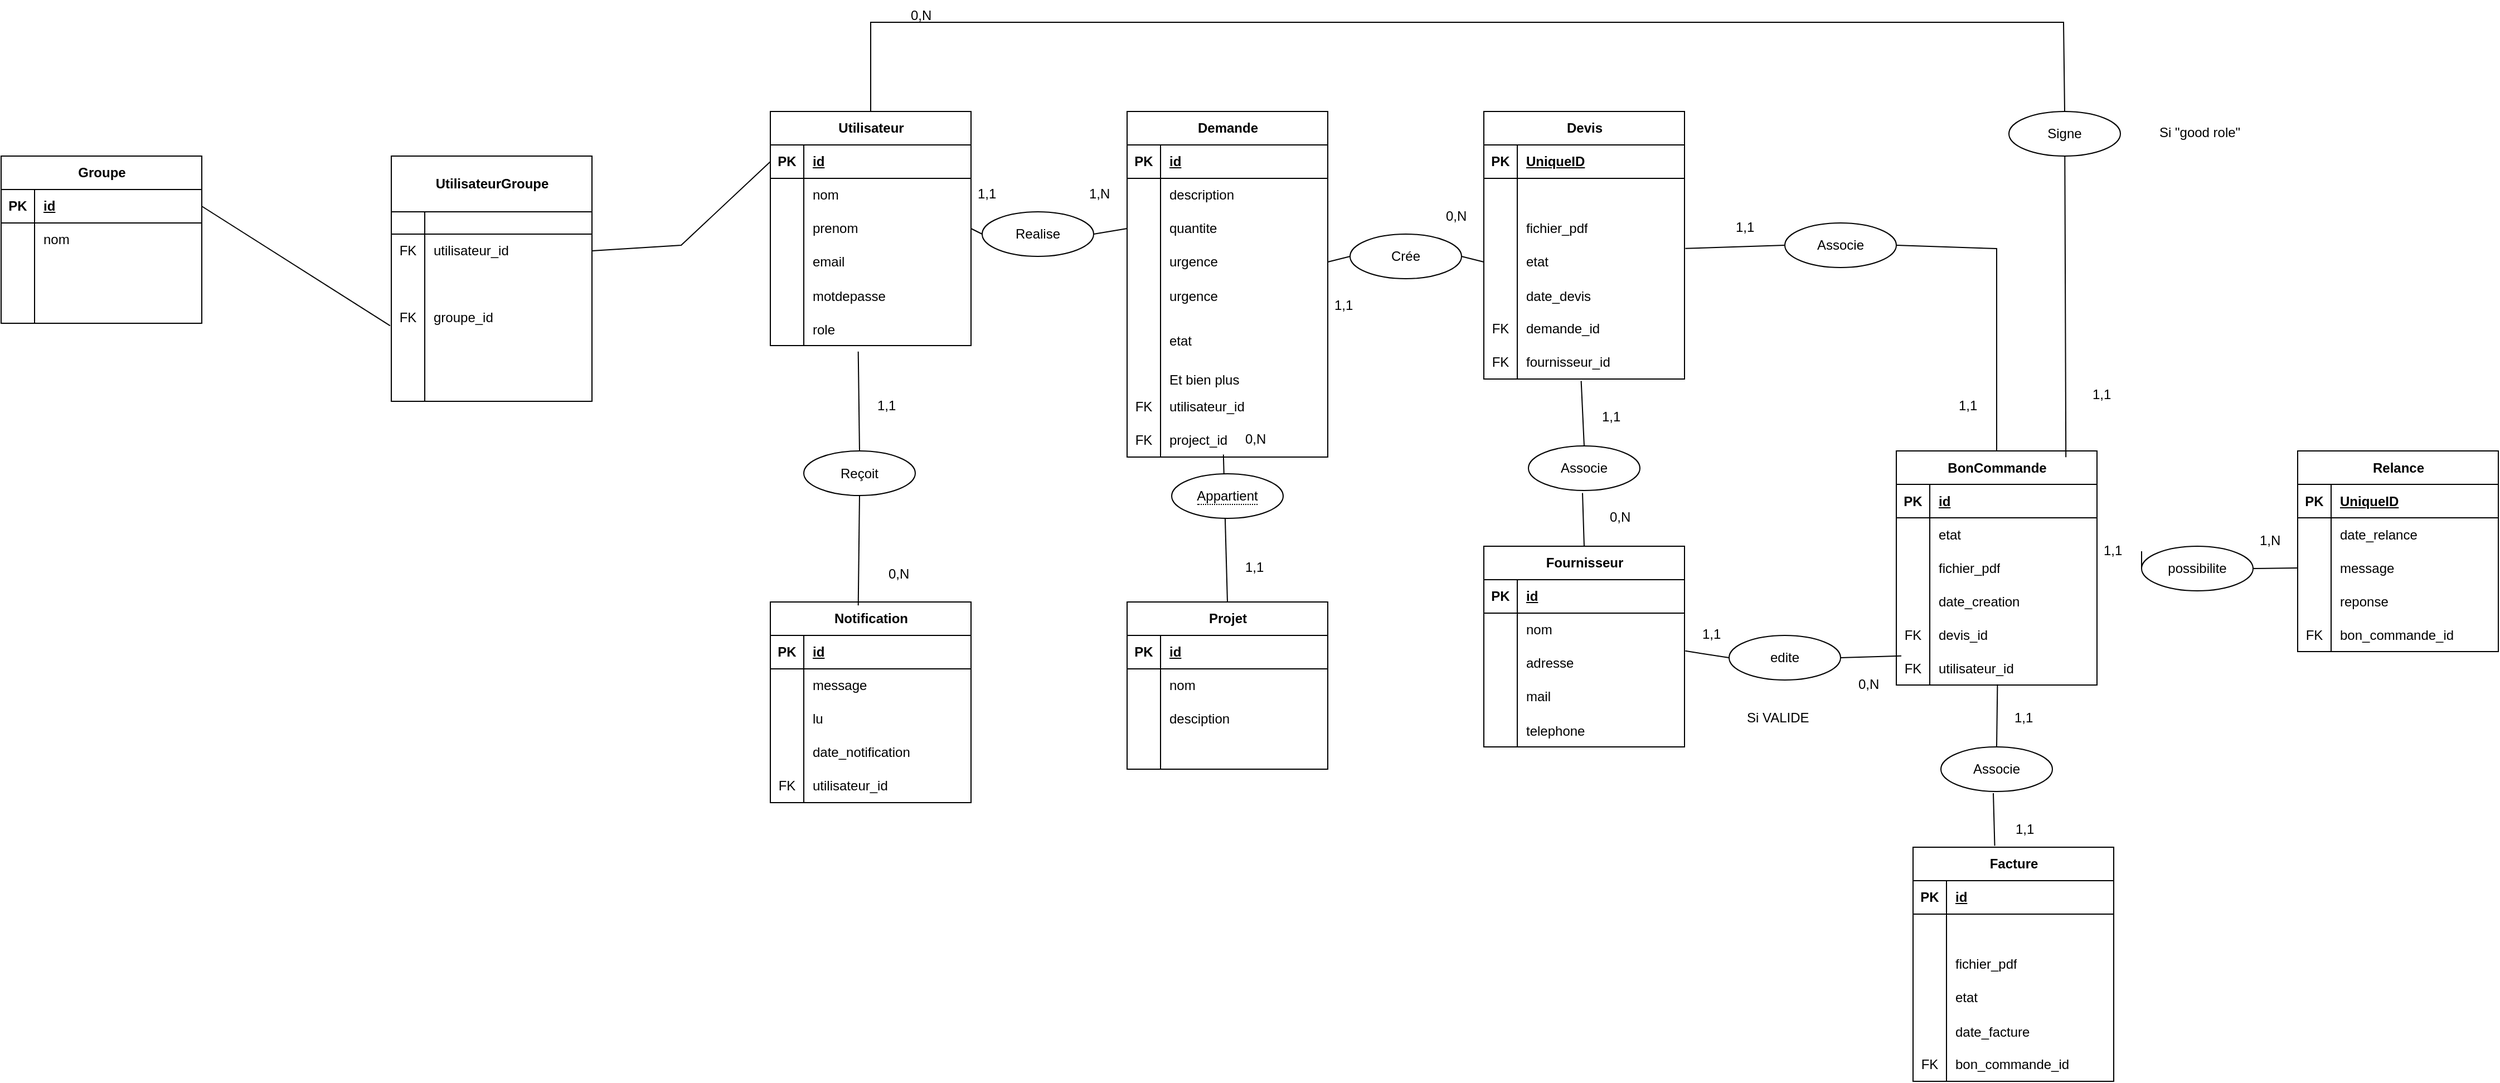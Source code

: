 <mxfile version="24.7.6">
  <diagram name="Page-1" id="sCB1LTvK1Ecp8ifOx2Jj">
    <mxGraphModel dx="1768" dy="540" grid="1" gridSize="10" guides="1" tooltips="1" connect="1" arrows="1" fold="1" page="1" pageScale="1" pageWidth="827" pageHeight="1169" math="0" shadow="0">
      <root>
        <mxCell id="0" />
        <mxCell id="1" parent="0" />
        <mxCell id="kHkTvgW0TPJQgZQjCX6G-1" value="Utilisateur" style="shape=table;startSize=30;container=1;collapsible=1;childLayout=tableLayout;fixedRows=1;rowLines=0;fontStyle=1;align=center;resizeLast=1;html=1;" parent="1" vertex="1">
          <mxGeometry x="80" y="240" width="180" height="210" as="geometry" />
        </mxCell>
        <mxCell id="kHkTvgW0TPJQgZQjCX6G-2" value="" style="shape=tableRow;horizontal=0;startSize=0;swimlaneHead=0;swimlaneBody=0;fillColor=none;collapsible=0;dropTarget=0;points=[[0,0.5],[1,0.5]];portConstraint=eastwest;top=0;left=0;right=0;bottom=1;" parent="kHkTvgW0TPJQgZQjCX6G-1" vertex="1">
          <mxGeometry y="30" width="180" height="30" as="geometry" />
        </mxCell>
        <mxCell id="kHkTvgW0TPJQgZQjCX6G-3" value="PK" style="shape=partialRectangle;connectable=0;fillColor=none;top=0;left=0;bottom=0;right=0;fontStyle=1;overflow=hidden;whiteSpace=wrap;html=1;" parent="kHkTvgW0TPJQgZQjCX6G-2" vertex="1">
          <mxGeometry width="30" height="30" as="geometry">
            <mxRectangle width="30" height="30" as="alternateBounds" />
          </mxGeometry>
        </mxCell>
        <mxCell id="kHkTvgW0TPJQgZQjCX6G-4" value="id" style="shape=partialRectangle;connectable=0;fillColor=none;top=0;left=0;bottom=0;right=0;align=left;spacingLeft=6;fontStyle=5;overflow=hidden;whiteSpace=wrap;html=1;" parent="kHkTvgW0TPJQgZQjCX6G-2" vertex="1">
          <mxGeometry x="30" width="150" height="30" as="geometry">
            <mxRectangle width="150" height="30" as="alternateBounds" />
          </mxGeometry>
        </mxCell>
        <mxCell id="kHkTvgW0TPJQgZQjCX6G-5" value="" style="shape=tableRow;horizontal=0;startSize=0;swimlaneHead=0;swimlaneBody=0;fillColor=none;collapsible=0;dropTarget=0;points=[[0,0.5],[1,0.5]];portConstraint=eastwest;top=0;left=0;right=0;bottom=0;" parent="kHkTvgW0TPJQgZQjCX6G-1" vertex="1">
          <mxGeometry y="60" width="180" height="30" as="geometry" />
        </mxCell>
        <mxCell id="kHkTvgW0TPJQgZQjCX6G-6" value="" style="shape=partialRectangle;connectable=0;fillColor=none;top=0;left=0;bottom=0;right=0;editable=1;overflow=hidden;whiteSpace=wrap;html=1;" parent="kHkTvgW0TPJQgZQjCX6G-5" vertex="1">
          <mxGeometry width="30" height="30" as="geometry">
            <mxRectangle width="30" height="30" as="alternateBounds" />
          </mxGeometry>
        </mxCell>
        <mxCell id="kHkTvgW0TPJQgZQjCX6G-7" value="nom&lt;span style=&quot;white-space: pre;&quot;&gt;&#x9;&lt;/span&gt;" style="shape=partialRectangle;connectable=0;fillColor=none;top=0;left=0;bottom=0;right=0;align=left;spacingLeft=6;overflow=hidden;whiteSpace=wrap;html=1;" parent="kHkTvgW0TPJQgZQjCX6G-5" vertex="1">
          <mxGeometry x="30" width="150" height="30" as="geometry">
            <mxRectangle width="150" height="30" as="alternateBounds" />
          </mxGeometry>
        </mxCell>
        <mxCell id="kHkTvgW0TPJQgZQjCX6G-8" value="" style="shape=tableRow;horizontal=0;startSize=0;swimlaneHead=0;swimlaneBody=0;fillColor=none;collapsible=0;dropTarget=0;points=[[0,0.5],[1,0.5]];portConstraint=eastwest;top=0;left=0;right=0;bottom=0;" parent="kHkTvgW0TPJQgZQjCX6G-1" vertex="1">
          <mxGeometry y="90" width="180" height="30" as="geometry" />
        </mxCell>
        <mxCell id="kHkTvgW0TPJQgZQjCX6G-9" value="" style="shape=partialRectangle;connectable=0;fillColor=none;top=0;left=0;bottom=0;right=0;editable=1;overflow=hidden;whiteSpace=wrap;html=1;" parent="kHkTvgW0TPJQgZQjCX6G-8" vertex="1">
          <mxGeometry width="30" height="30" as="geometry">
            <mxRectangle width="30" height="30" as="alternateBounds" />
          </mxGeometry>
        </mxCell>
        <mxCell id="kHkTvgW0TPJQgZQjCX6G-10" value="prenom" style="shape=partialRectangle;connectable=0;fillColor=none;top=0;left=0;bottom=0;right=0;align=left;spacingLeft=6;overflow=hidden;whiteSpace=wrap;html=1;" parent="kHkTvgW0TPJQgZQjCX6G-8" vertex="1">
          <mxGeometry x="30" width="150" height="30" as="geometry">
            <mxRectangle width="150" height="30" as="alternateBounds" />
          </mxGeometry>
        </mxCell>
        <mxCell id="kHkTvgW0TPJQgZQjCX6G-11" value="" style="shape=tableRow;horizontal=0;startSize=0;swimlaneHead=0;swimlaneBody=0;fillColor=none;collapsible=0;dropTarget=0;points=[[0,0.5],[1,0.5]];portConstraint=eastwest;top=0;left=0;right=0;bottom=0;" parent="kHkTvgW0TPJQgZQjCX6G-1" vertex="1">
          <mxGeometry y="120" width="180" height="30" as="geometry" />
        </mxCell>
        <mxCell id="kHkTvgW0TPJQgZQjCX6G-12" value="" style="shape=partialRectangle;connectable=0;fillColor=none;top=0;left=0;bottom=0;right=0;editable=1;overflow=hidden;whiteSpace=wrap;html=1;" parent="kHkTvgW0TPJQgZQjCX6G-11" vertex="1">
          <mxGeometry width="30" height="30" as="geometry">
            <mxRectangle width="30" height="30" as="alternateBounds" />
          </mxGeometry>
        </mxCell>
        <mxCell id="kHkTvgW0TPJQgZQjCX6G-13" value="email" style="shape=partialRectangle;connectable=0;fillColor=none;top=0;left=0;bottom=0;right=0;align=left;spacingLeft=6;overflow=hidden;whiteSpace=wrap;html=1;" parent="kHkTvgW0TPJQgZQjCX6G-11" vertex="1">
          <mxGeometry x="30" width="150" height="30" as="geometry">
            <mxRectangle width="150" height="30" as="alternateBounds" />
          </mxGeometry>
        </mxCell>
        <mxCell id="kHkTvgW0TPJQgZQjCX6G-18" value="" style="shape=tableRow;horizontal=0;startSize=0;swimlaneHead=0;swimlaneBody=0;fillColor=none;collapsible=0;dropTarget=0;points=[[0,0.5],[1,0.5]];portConstraint=eastwest;top=0;left=0;right=0;bottom=0;" parent="kHkTvgW0TPJQgZQjCX6G-1" vertex="1">
          <mxGeometry y="150" width="180" height="30" as="geometry" />
        </mxCell>
        <mxCell id="kHkTvgW0TPJQgZQjCX6G-19" value="" style="shape=partialRectangle;connectable=0;fillColor=none;top=0;left=0;bottom=0;right=0;editable=1;overflow=hidden;" parent="kHkTvgW0TPJQgZQjCX6G-18" vertex="1">
          <mxGeometry width="30" height="30" as="geometry">
            <mxRectangle width="30" height="30" as="alternateBounds" />
          </mxGeometry>
        </mxCell>
        <mxCell id="kHkTvgW0TPJQgZQjCX6G-20" value="motdepasse" style="shape=partialRectangle;connectable=0;fillColor=none;top=0;left=0;bottom=0;right=0;align=left;spacingLeft=6;overflow=hidden;" parent="kHkTvgW0TPJQgZQjCX6G-18" vertex="1">
          <mxGeometry x="30" width="150" height="30" as="geometry">
            <mxRectangle width="150" height="30" as="alternateBounds" />
          </mxGeometry>
        </mxCell>
        <mxCell id="kHkTvgW0TPJQgZQjCX6G-21" value="" style="shape=tableRow;horizontal=0;startSize=0;swimlaneHead=0;swimlaneBody=0;fillColor=none;collapsible=0;dropTarget=0;points=[[0,0.5],[1,0.5]];portConstraint=eastwest;top=0;left=0;right=0;bottom=0;" parent="kHkTvgW0TPJQgZQjCX6G-1" vertex="1">
          <mxGeometry y="180" width="180" height="30" as="geometry" />
        </mxCell>
        <mxCell id="kHkTvgW0TPJQgZQjCX6G-22" value="" style="shape=partialRectangle;connectable=0;fillColor=none;top=0;left=0;bottom=0;right=0;editable=1;overflow=hidden;" parent="kHkTvgW0TPJQgZQjCX6G-21" vertex="1">
          <mxGeometry width="30" height="30" as="geometry">
            <mxRectangle width="30" height="30" as="alternateBounds" />
          </mxGeometry>
        </mxCell>
        <mxCell id="kHkTvgW0TPJQgZQjCX6G-23" value="role" style="shape=partialRectangle;connectable=0;fillColor=none;top=0;left=0;bottom=0;right=0;align=left;spacingLeft=6;overflow=hidden;" parent="kHkTvgW0TPJQgZQjCX6G-21" vertex="1">
          <mxGeometry x="30" width="150" height="30" as="geometry">
            <mxRectangle width="150" height="30" as="alternateBounds" />
          </mxGeometry>
        </mxCell>
        <mxCell id="kHkTvgW0TPJQgZQjCX6G-24" value="Notification" style="shape=table;startSize=30;container=1;collapsible=1;childLayout=tableLayout;fixedRows=1;rowLines=0;fontStyle=1;align=center;resizeLast=1;html=1;" parent="1" vertex="1">
          <mxGeometry x="80" y="680" width="180" height="180" as="geometry" />
        </mxCell>
        <mxCell id="kHkTvgW0TPJQgZQjCX6G-25" value="" style="shape=tableRow;horizontal=0;startSize=0;swimlaneHead=0;swimlaneBody=0;fillColor=none;collapsible=0;dropTarget=0;points=[[0,0.5],[1,0.5]];portConstraint=eastwest;top=0;left=0;right=0;bottom=1;" parent="kHkTvgW0TPJQgZQjCX6G-24" vertex="1">
          <mxGeometry y="30" width="180" height="30" as="geometry" />
        </mxCell>
        <mxCell id="kHkTvgW0TPJQgZQjCX6G-26" value="PK" style="shape=partialRectangle;connectable=0;fillColor=none;top=0;left=0;bottom=0;right=0;fontStyle=1;overflow=hidden;whiteSpace=wrap;html=1;" parent="kHkTvgW0TPJQgZQjCX6G-25" vertex="1">
          <mxGeometry width="30" height="30" as="geometry">
            <mxRectangle width="30" height="30" as="alternateBounds" />
          </mxGeometry>
        </mxCell>
        <mxCell id="kHkTvgW0TPJQgZQjCX6G-27" value="id" style="shape=partialRectangle;connectable=0;fillColor=none;top=0;left=0;bottom=0;right=0;align=left;spacingLeft=6;fontStyle=5;overflow=hidden;whiteSpace=wrap;html=1;" parent="kHkTvgW0TPJQgZQjCX6G-25" vertex="1">
          <mxGeometry x="30" width="150" height="30" as="geometry">
            <mxRectangle width="150" height="30" as="alternateBounds" />
          </mxGeometry>
        </mxCell>
        <mxCell id="kHkTvgW0TPJQgZQjCX6G-28" value="" style="shape=tableRow;horizontal=0;startSize=0;swimlaneHead=0;swimlaneBody=0;fillColor=none;collapsible=0;dropTarget=0;points=[[0,0.5],[1,0.5]];portConstraint=eastwest;top=0;left=0;right=0;bottom=0;" parent="kHkTvgW0TPJQgZQjCX6G-24" vertex="1">
          <mxGeometry y="60" width="180" height="30" as="geometry" />
        </mxCell>
        <mxCell id="kHkTvgW0TPJQgZQjCX6G-29" value="" style="shape=partialRectangle;connectable=0;fillColor=none;top=0;left=0;bottom=0;right=0;editable=1;overflow=hidden;whiteSpace=wrap;html=1;" parent="kHkTvgW0TPJQgZQjCX6G-28" vertex="1">
          <mxGeometry width="30" height="30" as="geometry">
            <mxRectangle width="30" height="30" as="alternateBounds" />
          </mxGeometry>
        </mxCell>
        <mxCell id="kHkTvgW0TPJQgZQjCX6G-30" value="message" style="shape=partialRectangle;connectable=0;fillColor=none;top=0;left=0;bottom=0;right=0;align=left;spacingLeft=6;overflow=hidden;whiteSpace=wrap;html=1;" parent="kHkTvgW0TPJQgZQjCX6G-28" vertex="1">
          <mxGeometry x="30" width="150" height="30" as="geometry">
            <mxRectangle width="150" height="30" as="alternateBounds" />
          </mxGeometry>
        </mxCell>
        <mxCell id="kHkTvgW0TPJQgZQjCX6G-31" value="" style="shape=tableRow;horizontal=0;startSize=0;swimlaneHead=0;swimlaneBody=0;fillColor=none;collapsible=0;dropTarget=0;points=[[0,0.5],[1,0.5]];portConstraint=eastwest;top=0;left=0;right=0;bottom=0;" parent="kHkTvgW0TPJQgZQjCX6G-24" vertex="1">
          <mxGeometry y="90" width="180" height="30" as="geometry" />
        </mxCell>
        <mxCell id="kHkTvgW0TPJQgZQjCX6G-32" value="" style="shape=partialRectangle;connectable=0;fillColor=none;top=0;left=0;bottom=0;right=0;editable=1;overflow=hidden;whiteSpace=wrap;html=1;" parent="kHkTvgW0TPJQgZQjCX6G-31" vertex="1">
          <mxGeometry width="30" height="30" as="geometry">
            <mxRectangle width="30" height="30" as="alternateBounds" />
          </mxGeometry>
        </mxCell>
        <mxCell id="kHkTvgW0TPJQgZQjCX6G-33" value="lu" style="shape=partialRectangle;connectable=0;fillColor=none;top=0;left=0;bottom=0;right=0;align=left;spacingLeft=6;overflow=hidden;whiteSpace=wrap;html=1;" parent="kHkTvgW0TPJQgZQjCX6G-31" vertex="1">
          <mxGeometry x="30" width="150" height="30" as="geometry">
            <mxRectangle width="150" height="30" as="alternateBounds" />
          </mxGeometry>
        </mxCell>
        <mxCell id="kHkTvgW0TPJQgZQjCX6G-34" value="" style="shape=tableRow;horizontal=0;startSize=0;swimlaneHead=0;swimlaneBody=0;fillColor=none;collapsible=0;dropTarget=0;points=[[0,0.5],[1,0.5]];portConstraint=eastwest;top=0;left=0;right=0;bottom=0;" parent="kHkTvgW0TPJQgZQjCX6G-24" vertex="1">
          <mxGeometry y="120" width="180" height="30" as="geometry" />
        </mxCell>
        <mxCell id="kHkTvgW0TPJQgZQjCX6G-35" value="" style="shape=partialRectangle;connectable=0;fillColor=none;top=0;left=0;bottom=0;right=0;editable=1;overflow=hidden;whiteSpace=wrap;html=1;" parent="kHkTvgW0TPJQgZQjCX6G-34" vertex="1">
          <mxGeometry width="30" height="30" as="geometry">
            <mxRectangle width="30" height="30" as="alternateBounds" />
          </mxGeometry>
        </mxCell>
        <mxCell id="kHkTvgW0TPJQgZQjCX6G-36" value="date_notification" style="shape=partialRectangle;connectable=0;fillColor=none;top=0;left=0;bottom=0;right=0;align=left;spacingLeft=6;overflow=hidden;whiteSpace=wrap;html=1;" parent="kHkTvgW0TPJQgZQjCX6G-34" vertex="1">
          <mxGeometry x="30" width="150" height="30" as="geometry">
            <mxRectangle width="150" height="30" as="alternateBounds" />
          </mxGeometry>
        </mxCell>
        <mxCell id="kHkTvgW0TPJQgZQjCX6G-51" value="" style="shape=tableRow;horizontal=0;startSize=0;swimlaneHead=0;swimlaneBody=0;fillColor=none;collapsible=0;dropTarget=0;points=[[0,0.5],[1,0.5]];portConstraint=eastwest;top=0;left=0;right=0;bottom=0;" parent="kHkTvgW0TPJQgZQjCX6G-24" vertex="1">
          <mxGeometry y="150" width="180" height="30" as="geometry" />
        </mxCell>
        <mxCell id="kHkTvgW0TPJQgZQjCX6G-52" value="FK" style="shape=partialRectangle;connectable=0;fillColor=none;top=0;left=0;bottom=0;right=0;fontStyle=0;overflow=hidden;whiteSpace=wrap;html=1;" parent="kHkTvgW0TPJQgZQjCX6G-51" vertex="1">
          <mxGeometry width="30" height="30" as="geometry">
            <mxRectangle width="30" height="30" as="alternateBounds" />
          </mxGeometry>
        </mxCell>
        <mxCell id="kHkTvgW0TPJQgZQjCX6G-53" value="utilisateur_id" style="shape=partialRectangle;connectable=0;fillColor=none;top=0;left=0;bottom=0;right=0;align=left;spacingLeft=6;fontStyle=0;overflow=hidden;whiteSpace=wrap;html=1;" parent="kHkTvgW0TPJQgZQjCX6G-51" vertex="1">
          <mxGeometry x="30" width="150" height="30" as="geometry">
            <mxRectangle width="150" height="30" as="alternateBounds" />
          </mxGeometry>
        </mxCell>
        <mxCell id="kHkTvgW0TPJQgZQjCX6G-54" value="Demande" style="shape=table;startSize=30;container=1;collapsible=1;childLayout=tableLayout;fixedRows=1;rowLines=0;fontStyle=1;align=center;resizeLast=1;html=1;" parent="1" vertex="1">
          <mxGeometry x="400" y="240" width="180" height="310" as="geometry" />
        </mxCell>
        <mxCell id="kHkTvgW0TPJQgZQjCX6G-55" value="" style="shape=tableRow;horizontal=0;startSize=0;swimlaneHead=0;swimlaneBody=0;fillColor=none;collapsible=0;dropTarget=0;points=[[0,0.5],[1,0.5]];portConstraint=eastwest;top=0;left=0;right=0;bottom=1;" parent="kHkTvgW0TPJQgZQjCX6G-54" vertex="1">
          <mxGeometry y="30" width="180" height="30" as="geometry" />
        </mxCell>
        <mxCell id="kHkTvgW0TPJQgZQjCX6G-56" value="PK" style="shape=partialRectangle;connectable=0;fillColor=none;top=0;left=0;bottom=0;right=0;fontStyle=1;overflow=hidden;whiteSpace=wrap;html=1;" parent="kHkTvgW0TPJQgZQjCX6G-55" vertex="1">
          <mxGeometry width="30" height="30" as="geometry">
            <mxRectangle width="30" height="30" as="alternateBounds" />
          </mxGeometry>
        </mxCell>
        <mxCell id="kHkTvgW0TPJQgZQjCX6G-57" value="id" style="shape=partialRectangle;connectable=0;fillColor=none;top=0;left=0;bottom=0;right=0;align=left;spacingLeft=6;fontStyle=5;overflow=hidden;whiteSpace=wrap;html=1;" parent="kHkTvgW0TPJQgZQjCX6G-55" vertex="1">
          <mxGeometry x="30" width="150" height="30" as="geometry">
            <mxRectangle width="150" height="30" as="alternateBounds" />
          </mxGeometry>
        </mxCell>
        <mxCell id="kHkTvgW0TPJQgZQjCX6G-58" value="" style="shape=tableRow;horizontal=0;startSize=0;swimlaneHead=0;swimlaneBody=0;fillColor=none;collapsible=0;dropTarget=0;points=[[0,0.5],[1,0.5]];portConstraint=eastwest;top=0;left=0;right=0;bottom=0;" parent="kHkTvgW0TPJQgZQjCX6G-54" vertex="1">
          <mxGeometry y="60" width="180" height="30" as="geometry" />
        </mxCell>
        <mxCell id="kHkTvgW0TPJQgZQjCX6G-59" value="" style="shape=partialRectangle;connectable=0;fillColor=none;top=0;left=0;bottom=0;right=0;editable=1;overflow=hidden;whiteSpace=wrap;html=1;" parent="kHkTvgW0TPJQgZQjCX6G-58" vertex="1">
          <mxGeometry width="30" height="30" as="geometry">
            <mxRectangle width="30" height="30" as="alternateBounds" />
          </mxGeometry>
        </mxCell>
        <mxCell id="kHkTvgW0TPJQgZQjCX6G-60" value="description" style="shape=partialRectangle;connectable=0;fillColor=none;top=0;left=0;bottom=0;right=0;align=left;spacingLeft=6;overflow=hidden;whiteSpace=wrap;html=1;" parent="kHkTvgW0TPJQgZQjCX6G-58" vertex="1">
          <mxGeometry x="30" width="150" height="30" as="geometry">
            <mxRectangle width="150" height="30" as="alternateBounds" />
          </mxGeometry>
        </mxCell>
        <mxCell id="kHkTvgW0TPJQgZQjCX6G-61" value="" style="shape=tableRow;horizontal=0;startSize=0;swimlaneHead=0;swimlaneBody=0;fillColor=none;collapsible=0;dropTarget=0;points=[[0,0.5],[1,0.5]];portConstraint=eastwest;top=0;left=0;right=0;bottom=0;" parent="kHkTvgW0TPJQgZQjCX6G-54" vertex="1">
          <mxGeometry y="90" width="180" height="30" as="geometry" />
        </mxCell>
        <mxCell id="kHkTvgW0TPJQgZQjCX6G-62" value="" style="shape=partialRectangle;connectable=0;fillColor=none;top=0;left=0;bottom=0;right=0;editable=1;overflow=hidden;whiteSpace=wrap;html=1;" parent="kHkTvgW0TPJQgZQjCX6G-61" vertex="1">
          <mxGeometry width="30" height="30" as="geometry">
            <mxRectangle width="30" height="30" as="alternateBounds" />
          </mxGeometry>
        </mxCell>
        <mxCell id="kHkTvgW0TPJQgZQjCX6G-63" value="quantite" style="shape=partialRectangle;connectable=0;fillColor=none;top=0;left=0;bottom=0;right=0;align=left;spacingLeft=6;overflow=hidden;whiteSpace=wrap;html=1;" parent="kHkTvgW0TPJQgZQjCX6G-61" vertex="1">
          <mxGeometry x="30" width="150" height="30" as="geometry">
            <mxRectangle width="150" height="30" as="alternateBounds" />
          </mxGeometry>
        </mxCell>
        <mxCell id="kHkTvgW0TPJQgZQjCX6G-64" value="" style="shape=tableRow;horizontal=0;startSize=0;swimlaneHead=0;swimlaneBody=0;fillColor=none;collapsible=0;dropTarget=0;points=[[0,0.5],[1,0.5]];portConstraint=eastwest;top=0;left=0;right=0;bottom=0;" parent="kHkTvgW0TPJQgZQjCX6G-54" vertex="1">
          <mxGeometry y="120" width="180" height="30" as="geometry" />
        </mxCell>
        <mxCell id="kHkTvgW0TPJQgZQjCX6G-65" value="" style="shape=partialRectangle;connectable=0;fillColor=none;top=0;left=0;bottom=0;right=0;editable=1;overflow=hidden;whiteSpace=wrap;html=1;" parent="kHkTvgW0TPJQgZQjCX6G-64" vertex="1">
          <mxGeometry width="30" height="30" as="geometry">
            <mxRectangle width="30" height="30" as="alternateBounds" />
          </mxGeometry>
        </mxCell>
        <mxCell id="kHkTvgW0TPJQgZQjCX6G-66" value="urgence" style="shape=partialRectangle;connectable=0;fillColor=none;top=0;left=0;bottom=0;right=0;align=left;spacingLeft=6;overflow=hidden;whiteSpace=wrap;html=1;" parent="kHkTvgW0TPJQgZQjCX6G-64" vertex="1">
          <mxGeometry x="30" width="150" height="30" as="geometry">
            <mxRectangle width="150" height="30" as="alternateBounds" />
          </mxGeometry>
        </mxCell>
        <mxCell id="kHkTvgW0TPJQgZQjCX6G-67" value="" style="shape=tableRow;horizontal=0;startSize=0;swimlaneHead=0;swimlaneBody=0;fillColor=none;collapsible=0;dropTarget=0;points=[[0,0.5],[1,0.5]];portConstraint=eastwest;top=0;left=0;right=0;bottom=0;" parent="kHkTvgW0TPJQgZQjCX6G-54" vertex="1">
          <mxGeometry y="150" width="180" height="30" as="geometry" />
        </mxCell>
        <mxCell id="kHkTvgW0TPJQgZQjCX6G-68" value="" style="shape=partialRectangle;connectable=0;fillColor=none;top=0;left=0;bottom=0;right=0;editable=1;overflow=hidden;" parent="kHkTvgW0TPJQgZQjCX6G-67" vertex="1">
          <mxGeometry width="30" height="30" as="geometry">
            <mxRectangle width="30" height="30" as="alternateBounds" />
          </mxGeometry>
        </mxCell>
        <mxCell id="kHkTvgW0TPJQgZQjCX6G-69" value="urgence" style="shape=partialRectangle;connectable=0;fillColor=none;top=0;left=0;bottom=0;right=0;align=left;spacingLeft=6;overflow=hidden;" parent="kHkTvgW0TPJQgZQjCX6G-67" vertex="1">
          <mxGeometry x="30" width="150" height="30" as="geometry">
            <mxRectangle width="150" height="30" as="alternateBounds" />
          </mxGeometry>
        </mxCell>
        <mxCell id="kHkTvgW0TPJQgZQjCX6G-70" value="" style="shape=tableRow;horizontal=0;startSize=0;swimlaneHead=0;swimlaneBody=0;fillColor=none;collapsible=0;dropTarget=0;points=[[0,0.5],[1,0.5]];portConstraint=eastwest;top=0;left=0;right=0;bottom=0;" parent="kHkTvgW0TPJQgZQjCX6G-54" vertex="1">
          <mxGeometry y="180" width="180" height="50" as="geometry" />
        </mxCell>
        <mxCell id="kHkTvgW0TPJQgZQjCX6G-71" value="" style="shape=partialRectangle;connectable=0;fillColor=none;top=0;left=0;bottom=0;right=0;editable=1;overflow=hidden;" parent="kHkTvgW0TPJQgZQjCX6G-70" vertex="1">
          <mxGeometry width="30" height="50" as="geometry">
            <mxRectangle width="30" height="50" as="alternateBounds" />
          </mxGeometry>
        </mxCell>
        <mxCell id="kHkTvgW0TPJQgZQjCX6G-72" value="etat" style="shape=partialRectangle;connectable=0;fillColor=none;top=0;left=0;bottom=0;right=0;align=left;spacingLeft=6;overflow=hidden;" parent="kHkTvgW0TPJQgZQjCX6G-70" vertex="1">
          <mxGeometry x="30" width="150" height="50" as="geometry">
            <mxRectangle width="150" height="50" as="alternateBounds" />
          </mxGeometry>
        </mxCell>
        <mxCell id="BvfD-pCu__e65sflICfR-35" value="" style="shape=tableRow;horizontal=0;startSize=0;swimlaneHead=0;swimlaneBody=0;fillColor=none;collapsible=0;dropTarget=0;points=[[0,0.5],[1,0.5]];portConstraint=eastwest;top=0;left=0;right=0;bottom=0;" vertex="1" parent="kHkTvgW0TPJQgZQjCX6G-54">
          <mxGeometry y="230" width="180" height="20" as="geometry" />
        </mxCell>
        <mxCell id="BvfD-pCu__e65sflICfR-36" value="" style="shape=partialRectangle;connectable=0;fillColor=none;top=0;left=0;bottom=0;right=0;editable=1;overflow=hidden;" vertex="1" parent="BvfD-pCu__e65sflICfR-35">
          <mxGeometry width="30" height="20" as="geometry">
            <mxRectangle width="30" height="20" as="alternateBounds" />
          </mxGeometry>
        </mxCell>
        <mxCell id="BvfD-pCu__e65sflICfR-37" value="Et bien plus" style="shape=partialRectangle;connectable=0;fillColor=none;top=0;left=0;bottom=0;right=0;align=left;spacingLeft=6;overflow=hidden;" vertex="1" parent="BvfD-pCu__e65sflICfR-35">
          <mxGeometry x="30" width="150" height="20" as="geometry">
            <mxRectangle width="150" height="20" as="alternateBounds" />
          </mxGeometry>
        </mxCell>
        <mxCell id="kHkTvgW0TPJQgZQjCX6G-73" value="" style="shape=tableRow;horizontal=0;startSize=0;swimlaneHead=0;swimlaneBody=0;fillColor=none;collapsible=0;dropTarget=0;points=[[0,0.5],[1,0.5]];portConstraint=eastwest;top=0;left=0;right=0;bottom=0;" parent="kHkTvgW0TPJQgZQjCX6G-54" vertex="1">
          <mxGeometry y="250" width="180" height="30" as="geometry" />
        </mxCell>
        <mxCell id="kHkTvgW0TPJQgZQjCX6G-74" value="FK" style="shape=partialRectangle;connectable=0;fillColor=none;top=0;left=0;bottom=0;right=0;fontStyle=0;overflow=hidden;whiteSpace=wrap;html=1;" parent="kHkTvgW0TPJQgZQjCX6G-73" vertex="1">
          <mxGeometry width="30" height="30" as="geometry">
            <mxRectangle width="30" height="30" as="alternateBounds" />
          </mxGeometry>
        </mxCell>
        <mxCell id="kHkTvgW0TPJQgZQjCX6G-75" value="utilisateur_id" style="shape=partialRectangle;connectable=0;fillColor=none;top=0;left=0;bottom=0;right=0;align=left;spacingLeft=6;fontStyle=0;overflow=hidden;whiteSpace=wrap;html=1;" parent="kHkTvgW0TPJQgZQjCX6G-73" vertex="1">
          <mxGeometry x="30" width="150" height="30" as="geometry">
            <mxRectangle width="150" height="30" as="alternateBounds" />
          </mxGeometry>
        </mxCell>
        <mxCell id="kHkTvgW0TPJQgZQjCX6G-76" value="" style="shape=tableRow;horizontal=0;startSize=0;swimlaneHead=0;swimlaneBody=0;fillColor=none;collapsible=0;dropTarget=0;points=[[0,0.5],[1,0.5]];portConstraint=eastwest;top=0;left=0;right=0;bottom=0;" parent="kHkTvgW0TPJQgZQjCX6G-54" vertex="1">
          <mxGeometry y="280" width="180" height="30" as="geometry" />
        </mxCell>
        <mxCell id="kHkTvgW0TPJQgZQjCX6G-77" value="FK" style="shape=partialRectangle;connectable=0;fillColor=none;top=0;left=0;bottom=0;right=0;fontStyle=0;overflow=hidden;whiteSpace=wrap;html=1;" parent="kHkTvgW0TPJQgZQjCX6G-76" vertex="1">
          <mxGeometry width="30" height="30" as="geometry">
            <mxRectangle width="30" height="30" as="alternateBounds" />
          </mxGeometry>
        </mxCell>
        <mxCell id="kHkTvgW0TPJQgZQjCX6G-78" value="project_id" style="shape=partialRectangle;connectable=0;fillColor=none;top=0;left=0;bottom=0;right=0;align=left;spacingLeft=6;fontStyle=0;overflow=hidden;whiteSpace=wrap;html=1;" parent="kHkTvgW0TPJQgZQjCX6G-76" vertex="1">
          <mxGeometry x="30" width="150" height="30" as="geometry">
            <mxRectangle width="150" height="30" as="alternateBounds" />
          </mxGeometry>
        </mxCell>
        <mxCell id="kHkTvgW0TPJQgZQjCX6G-79" value="Projet" style="shape=table;startSize=30;container=1;collapsible=1;childLayout=tableLayout;fixedRows=1;rowLines=0;fontStyle=1;align=center;resizeLast=1;html=1;" parent="1" vertex="1">
          <mxGeometry x="400" y="680" width="180" height="150" as="geometry" />
        </mxCell>
        <mxCell id="kHkTvgW0TPJQgZQjCX6G-80" value="" style="shape=tableRow;horizontal=0;startSize=0;swimlaneHead=0;swimlaneBody=0;fillColor=none;collapsible=0;dropTarget=0;points=[[0,0.5],[1,0.5]];portConstraint=eastwest;top=0;left=0;right=0;bottom=1;" parent="kHkTvgW0TPJQgZQjCX6G-79" vertex="1">
          <mxGeometry y="30" width="180" height="30" as="geometry" />
        </mxCell>
        <mxCell id="kHkTvgW0TPJQgZQjCX6G-81" value="PK" style="shape=partialRectangle;connectable=0;fillColor=none;top=0;left=0;bottom=0;right=0;fontStyle=1;overflow=hidden;whiteSpace=wrap;html=1;" parent="kHkTvgW0TPJQgZQjCX6G-80" vertex="1">
          <mxGeometry width="30" height="30" as="geometry">
            <mxRectangle width="30" height="30" as="alternateBounds" />
          </mxGeometry>
        </mxCell>
        <mxCell id="kHkTvgW0TPJQgZQjCX6G-82" value="id" style="shape=partialRectangle;connectable=0;fillColor=none;top=0;left=0;bottom=0;right=0;align=left;spacingLeft=6;fontStyle=5;overflow=hidden;whiteSpace=wrap;html=1;" parent="kHkTvgW0TPJQgZQjCX6G-80" vertex="1">
          <mxGeometry x="30" width="150" height="30" as="geometry">
            <mxRectangle width="150" height="30" as="alternateBounds" />
          </mxGeometry>
        </mxCell>
        <mxCell id="kHkTvgW0TPJQgZQjCX6G-83" value="" style="shape=tableRow;horizontal=0;startSize=0;swimlaneHead=0;swimlaneBody=0;fillColor=none;collapsible=0;dropTarget=0;points=[[0,0.5],[1,0.5]];portConstraint=eastwest;top=0;left=0;right=0;bottom=0;" parent="kHkTvgW0TPJQgZQjCX6G-79" vertex="1">
          <mxGeometry y="60" width="180" height="30" as="geometry" />
        </mxCell>
        <mxCell id="kHkTvgW0TPJQgZQjCX6G-84" value="" style="shape=partialRectangle;connectable=0;fillColor=none;top=0;left=0;bottom=0;right=0;editable=1;overflow=hidden;whiteSpace=wrap;html=1;" parent="kHkTvgW0TPJQgZQjCX6G-83" vertex="1">
          <mxGeometry width="30" height="30" as="geometry">
            <mxRectangle width="30" height="30" as="alternateBounds" />
          </mxGeometry>
        </mxCell>
        <mxCell id="kHkTvgW0TPJQgZQjCX6G-85" value="nom" style="shape=partialRectangle;connectable=0;fillColor=none;top=0;left=0;bottom=0;right=0;align=left;spacingLeft=6;overflow=hidden;whiteSpace=wrap;html=1;" parent="kHkTvgW0TPJQgZQjCX6G-83" vertex="1">
          <mxGeometry x="30" width="150" height="30" as="geometry">
            <mxRectangle width="150" height="30" as="alternateBounds" />
          </mxGeometry>
        </mxCell>
        <mxCell id="kHkTvgW0TPJQgZQjCX6G-86" value="" style="shape=tableRow;horizontal=0;startSize=0;swimlaneHead=0;swimlaneBody=0;fillColor=none;collapsible=0;dropTarget=0;points=[[0,0.5],[1,0.5]];portConstraint=eastwest;top=0;left=0;right=0;bottom=0;" parent="kHkTvgW0TPJQgZQjCX6G-79" vertex="1">
          <mxGeometry y="90" width="180" height="30" as="geometry" />
        </mxCell>
        <mxCell id="kHkTvgW0TPJQgZQjCX6G-87" value="" style="shape=partialRectangle;connectable=0;fillColor=none;top=0;left=0;bottom=0;right=0;editable=1;overflow=hidden;whiteSpace=wrap;html=1;" parent="kHkTvgW0TPJQgZQjCX6G-86" vertex="1">
          <mxGeometry width="30" height="30" as="geometry">
            <mxRectangle width="30" height="30" as="alternateBounds" />
          </mxGeometry>
        </mxCell>
        <mxCell id="kHkTvgW0TPJQgZQjCX6G-88" value="desciption" style="shape=partialRectangle;connectable=0;fillColor=none;top=0;left=0;bottom=0;right=0;align=left;spacingLeft=6;overflow=hidden;whiteSpace=wrap;html=1;" parent="kHkTvgW0TPJQgZQjCX6G-86" vertex="1">
          <mxGeometry x="30" width="150" height="30" as="geometry">
            <mxRectangle width="150" height="30" as="alternateBounds" />
          </mxGeometry>
        </mxCell>
        <mxCell id="kHkTvgW0TPJQgZQjCX6G-89" value="" style="shape=tableRow;horizontal=0;startSize=0;swimlaneHead=0;swimlaneBody=0;fillColor=none;collapsible=0;dropTarget=0;points=[[0,0.5],[1,0.5]];portConstraint=eastwest;top=0;left=0;right=0;bottom=0;" parent="kHkTvgW0TPJQgZQjCX6G-79" vertex="1">
          <mxGeometry y="120" width="180" height="30" as="geometry" />
        </mxCell>
        <mxCell id="kHkTvgW0TPJQgZQjCX6G-90" value="" style="shape=partialRectangle;connectable=0;fillColor=none;top=0;left=0;bottom=0;right=0;editable=1;overflow=hidden;whiteSpace=wrap;html=1;" parent="kHkTvgW0TPJQgZQjCX6G-89" vertex="1">
          <mxGeometry width="30" height="30" as="geometry">
            <mxRectangle width="30" height="30" as="alternateBounds" />
          </mxGeometry>
        </mxCell>
        <mxCell id="kHkTvgW0TPJQgZQjCX6G-91" value="" style="shape=partialRectangle;connectable=0;fillColor=none;top=0;left=0;bottom=0;right=0;align=left;spacingLeft=6;overflow=hidden;whiteSpace=wrap;html=1;" parent="kHkTvgW0TPJQgZQjCX6G-89" vertex="1">
          <mxGeometry x="30" width="150" height="30" as="geometry">
            <mxRectangle width="150" height="30" as="alternateBounds" />
          </mxGeometry>
        </mxCell>
        <mxCell id="kHkTvgW0TPJQgZQjCX6G-105" value="Devis" style="shape=table;startSize=30;container=1;collapsible=1;childLayout=tableLayout;fixedRows=1;rowLines=0;fontStyle=1;align=center;resizeLast=1;html=1;" parent="1" vertex="1">
          <mxGeometry x="720" y="240" width="180" height="240" as="geometry" />
        </mxCell>
        <mxCell id="kHkTvgW0TPJQgZQjCX6G-106" value="" style="shape=tableRow;horizontal=0;startSize=0;swimlaneHead=0;swimlaneBody=0;fillColor=none;collapsible=0;dropTarget=0;points=[[0,0.5],[1,0.5]];portConstraint=eastwest;top=0;left=0;right=0;bottom=1;" parent="kHkTvgW0TPJQgZQjCX6G-105" vertex="1">
          <mxGeometry y="30" width="180" height="30" as="geometry" />
        </mxCell>
        <mxCell id="kHkTvgW0TPJQgZQjCX6G-107" value="PK" style="shape=partialRectangle;connectable=0;fillColor=none;top=0;left=0;bottom=0;right=0;fontStyle=1;overflow=hidden;whiteSpace=wrap;html=1;" parent="kHkTvgW0TPJQgZQjCX6G-106" vertex="1">
          <mxGeometry width="30" height="30" as="geometry">
            <mxRectangle width="30" height="30" as="alternateBounds" />
          </mxGeometry>
        </mxCell>
        <mxCell id="kHkTvgW0TPJQgZQjCX6G-108" value="UniqueID" style="shape=partialRectangle;connectable=0;fillColor=none;top=0;left=0;bottom=0;right=0;align=left;spacingLeft=6;fontStyle=5;overflow=hidden;whiteSpace=wrap;html=1;" parent="kHkTvgW0TPJQgZQjCX6G-106" vertex="1">
          <mxGeometry x="30" width="150" height="30" as="geometry">
            <mxRectangle width="150" height="30" as="alternateBounds" />
          </mxGeometry>
        </mxCell>
        <mxCell id="kHkTvgW0TPJQgZQjCX6G-109" value="" style="shape=tableRow;horizontal=0;startSize=0;swimlaneHead=0;swimlaneBody=0;fillColor=none;collapsible=0;dropTarget=0;points=[[0,0.5],[1,0.5]];portConstraint=eastwest;top=0;left=0;right=0;bottom=0;" parent="kHkTvgW0TPJQgZQjCX6G-105" vertex="1">
          <mxGeometry y="60" width="180" height="30" as="geometry" />
        </mxCell>
        <mxCell id="kHkTvgW0TPJQgZQjCX6G-110" value="" style="shape=partialRectangle;connectable=0;fillColor=none;top=0;left=0;bottom=0;right=0;editable=1;overflow=hidden;whiteSpace=wrap;html=1;" parent="kHkTvgW0TPJQgZQjCX6G-109" vertex="1">
          <mxGeometry width="30" height="30" as="geometry">
            <mxRectangle width="30" height="30" as="alternateBounds" />
          </mxGeometry>
        </mxCell>
        <mxCell id="kHkTvgW0TPJQgZQjCX6G-111" value="" style="shape=partialRectangle;connectable=0;fillColor=none;top=0;left=0;bottom=0;right=0;align=left;spacingLeft=6;overflow=hidden;whiteSpace=wrap;html=1;" parent="kHkTvgW0TPJQgZQjCX6G-109" vertex="1">
          <mxGeometry x="30" width="150" height="30" as="geometry">
            <mxRectangle width="150" height="30" as="alternateBounds" />
          </mxGeometry>
        </mxCell>
        <mxCell id="kHkTvgW0TPJQgZQjCX6G-112" value="" style="shape=tableRow;horizontal=0;startSize=0;swimlaneHead=0;swimlaneBody=0;fillColor=none;collapsible=0;dropTarget=0;points=[[0,0.5],[1,0.5]];portConstraint=eastwest;top=0;left=0;right=0;bottom=0;" parent="kHkTvgW0TPJQgZQjCX6G-105" vertex="1">
          <mxGeometry y="90" width="180" height="30" as="geometry" />
        </mxCell>
        <mxCell id="kHkTvgW0TPJQgZQjCX6G-113" value="" style="shape=partialRectangle;connectable=0;fillColor=none;top=0;left=0;bottom=0;right=0;editable=1;overflow=hidden;whiteSpace=wrap;html=1;" parent="kHkTvgW0TPJQgZQjCX6G-112" vertex="1">
          <mxGeometry width="30" height="30" as="geometry">
            <mxRectangle width="30" height="30" as="alternateBounds" />
          </mxGeometry>
        </mxCell>
        <mxCell id="kHkTvgW0TPJQgZQjCX6G-114" value="fichier_pdf" style="shape=partialRectangle;connectable=0;fillColor=none;top=0;left=0;bottom=0;right=0;align=left;spacingLeft=6;overflow=hidden;whiteSpace=wrap;html=1;" parent="kHkTvgW0TPJQgZQjCX6G-112" vertex="1">
          <mxGeometry x="30" width="150" height="30" as="geometry">
            <mxRectangle width="150" height="30" as="alternateBounds" />
          </mxGeometry>
        </mxCell>
        <mxCell id="kHkTvgW0TPJQgZQjCX6G-115" value="" style="shape=tableRow;horizontal=0;startSize=0;swimlaneHead=0;swimlaneBody=0;fillColor=none;collapsible=0;dropTarget=0;points=[[0,0.5],[1,0.5]];portConstraint=eastwest;top=0;left=0;right=0;bottom=0;" parent="kHkTvgW0TPJQgZQjCX6G-105" vertex="1">
          <mxGeometry y="120" width="180" height="30" as="geometry" />
        </mxCell>
        <mxCell id="kHkTvgW0TPJQgZQjCX6G-116" value="" style="shape=partialRectangle;connectable=0;fillColor=none;top=0;left=0;bottom=0;right=0;editable=1;overflow=hidden;whiteSpace=wrap;html=1;" parent="kHkTvgW0TPJQgZQjCX6G-115" vertex="1">
          <mxGeometry width="30" height="30" as="geometry">
            <mxRectangle width="30" height="30" as="alternateBounds" />
          </mxGeometry>
        </mxCell>
        <mxCell id="kHkTvgW0TPJQgZQjCX6G-117" value="etat" style="shape=partialRectangle;connectable=0;fillColor=none;top=0;left=0;bottom=0;right=0;align=left;spacingLeft=6;overflow=hidden;whiteSpace=wrap;html=1;" parent="kHkTvgW0TPJQgZQjCX6G-115" vertex="1">
          <mxGeometry x="30" width="150" height="30" as="geometry">
            <mxRectangle width="150" height="30" as="alternateBounds" />
          </mxGeometry>
        </mxCell>
        <mxCell id="kHkTvgW0TPJQgZQjCX6G-118" value="" style="shape=tableRow;horizontal=0;startSize=0;swimlaneHead=0;swimlaneBody=0;fillColor=none;collapsible=0;dropTarget=0;points=[[0,0.5],[1,0.5]];portConstraint=eastwest;top=0;left=0;right=0;bottom=0;" parent="kHkTvgW0TPJQgZQjCX6G-105" vertex="1">
          <mxGeometry y="150" width="180" height="30" as="geometry" />
        </mxCell>
        <mxCell id="kHkTvgW0TPJQgZQjCX6G-119" value="" style="shape=partialRectangle;connectable=0;fillColor=none;top=0;left=0;bottom=0;right=0;editable=1;overflow=hidden;" parent="kHkTvgW0TPJQgZQjCX6G-118" vertex="1">
          <mxGeometry width="30" height="30" as="geometry">
            <mxRectangle width="30" height="30" as="alternateBounds" />
          </mxGeometry>
        </mxCell>
        <mxCell id="kHkTvgW0TPJQgZQjCX6G-120" value="date_devis" style="shape=partialRectangle;connectable=0;fillColor=none;top=0;left=0;bottom=0;right=0;align=left;spacingLeft=6;overflow=hidden;" parent="kHkTvgW0TPJQgZQjCX6G-118" vertex="1">
          <mxGeometry x="30" width="150" height="30" as="geometry">
            <mxRectangle width="150" height="30" as="alternateBounds" />
          </mxGeometry>
        </mxCell>
        <mxCell id="kHkTvgW0TPJQgZQjCX6G-121" value="" style="shape=tableRow;horizontal=0;startSize=0;swimlaneHead=0;swimlaneBody=0;fillColor=none;collapsible=0;dropTarget=0;points=[[0,0.5],[1,0.5]];portConstraint=eastwest;top=0;left=0;right=0;bottom=0;" parent="kHkTvgW0TPJQgZQjCX6G-105" vertex="1">
          <mxGeometry y="180" width="180" height="30" as="geometry" />
        </mxCell>
        <mxCell id="kHkTvgW0TPJQgZQjCX6G-122" value="FK" style="shape=partialRectangle;connectable=0;fillColor=none;top=0;left=0;bottom=0;right=0;fontStyle=0;overflow=hidden;whiteSpace=wrap;html=1;" parent="kHkTvgW0TPJQgZQjCX6G-121" vertex="1">
          <mxGeometry width="30" height="30" as="geometry">
            <mxRectangle width="30" height="30" as="alternateBounds" />
          </mxGeometry>
        </mxCell>
        <mxCell id="kHkTvgW0TPJQgZQjCX6G-123" value="demande_id" style="shape=partialRectangle;connectable=0;fillColor=none;top=0;left=0;bottom=0;right=0;align=left;spacingLeft=6;fontStyle=0;overflow=hidden;whiteSpace=wrap;html=1;" parent="kHkTvgW0TPJQgZQjCX6G-121" vertex="1">
          <mxGeometry x="30" width="150" height="30" as="geometry">
            <mxRectangle width="150" height="30" as="alternateBounds" />
          </mxGeometry>
        </mxCell>
        <mxCell id="kHkTvgW0TPJQgZQjCX6G-124" value="" style="shape=tableRow;horizontal=0;startSize=0;swimlaneHead=0;swimlaneBody=0;fillColor=none;collapsible=0;dropTarget=0;points=[[0,0.5],[1,0.5]];portConstraint=eastwest;top=0;left=0;right=0;bottom=0;" parent="kHkTvgW0TPJQgZQjCX6G-105" vertex="1">
          <mxGeometry y="210" width="180" height="30" as="geometry" />
        </mxCell>
        <mxCell id="kHkTvgW0TPJQgZQjCX6G-125" value="FK" style="shape=partialRectangle;connectable=0;fillColor=none;top=0;left=0;bottom=0;right=0;fontStyle=0;overflow=hidden;whiteSpace=wrap;html=1;" parent="kHkTvgW0TPJQgZQjCX6G-124" vertex="1">
          <mxGeometry width="30" height="30" as="geometry">
            <mxRectangle width="30" height="30" as="alternateBounds" />
          </mxGeometry>
        </mxCell>
        <mxCell id="kHkTvgW0TPJQgZQjCX6G-126" value="fournisseur_id" style="shape=partialRectangle;connectable=0;fillColor=none;top=0;left=0;bottom=0;right=0;align=left;spacingLeft=6;fontStyle=0;overflow=hidden;whiteSpace=wrap;html=1;" parent="kHkTvgW0TPJQgZQjCX6G-124" vertex="1">
          <mxGeometry x="30" width="150" height="30" as="geometry">
            <mxRectangle width="150" height="30" as="alternateBounds" />
          </mxGeometry>
        </mxCell>
        <mxCell id="kHkTvgW0TPJQgZQjCX6G-127" value="Fournisseur" style="shape=table;startSize=30;container=1;collapsible=1;childLayout=tableLayout;fixedRows=1;rowLines=0;fontStyle=1;align=center;resizeLast=1;html=1;" parent="1" vertex="1">
          <mxGeometry x="720" y="630" width="180" height="180" as="geometry" />
        </mxCell>
        <mxCell id="kHkTvgW0TPJQgZQjCX6G-128" value="" style="shape=tableRow;horizontal=0;startSize=0;swimlaneHead=0;swimlaneBody=0;fillColor=none;collapsible=0;dropTarget=0;points=[[0,0.5],[1,0.5]];portConstraint=eastwest;top=0;left=0;right=0;bottom=1;" parent="kHkTvgW0TPJQgZQjCX6G-127" vertex="1">
          <mxGeometry y="30" width="180" height="30" as="geometry" />
        </mxCell>
        <mxCell id="kHkTvgW0TPJQgZQjCX6G-129" value="PK" style="shape=partialRectangle;connectable=0;fillColor=none;top=0;left=0;bottom=0;right=0;fontStyle=1;overflow=hidden;whiteSpace=wrap;html=1;" parent="kHkTvgW0TPJQgZQjCX6G-128" vertex="1">
          <mxGeometry width="30" height="30" as="geometry">
            <mxRectangle width="30" height="30" as="alternateBounds" />
          </mxGeometry>
        </mxCell>
        <mxCell id="kHkTvgW0TPJQgZQjCX6G-130" value="id" style="shape=partialRectangle;connectable=0;fillColor=none;top=0;left=0;bottom=0;right=0;align=left;spacingLeft=6;fontStyle=5;overflow=hidden;whiteSpace=wrap;html=1;" parent="kHkTvgW0TPJQgZQjCX6G-128" vertex="1">
          <mxGeometry x="30" width="150" height="30" as="geometry">
            <mxRectangle width="150" height="30" as="alternateBounds" />
          </mxGeometry>
        </mxCell>
        <mxCell id="kHkTvgW0TPJQgZQjCX6G-131" value="" style="shape=tableRow;horizontal=0;startSize=0;swimlaneHead=0;swimlaneBody=0;fillColor=none;collapsible=0;dropTarget=0;points=[[0,0.5],[1,0.5]];portConstraint=eastwest;top=0;left=0;right=0;bottom=0;" parent="kHkTvgW0TPJQgZQjCX6G-127" vertex="1">
          <mxGeometry y="60" width="180" height="30" as="geometry" />
        </mxCell>
        <mxCell id="kHkTvgW0TPJQgZQjCX6G-132" value="" style="shape=partialRectangle;connectable=0;fillColor=none;top=0;left=0;bottom=0;right=0;editable=1;overflow=hidden;whiteSpace=wrap;html=1;" parent="kHkTvgW0TPJQgZQjCX6G-131" vertex="1">
          <mxGeometry width="30" height="30" as="geometry">
            <mxRectangle width="30" height="30" as="alternateBounds" />
          </mxGeometry>
        </mxCell>
        <mxCell id="kHkTvgW0TPJQgZQjCX6G-133" value="nom" style="shape=partialRectangle;connectable=0;fillColor=none;top=0;left=0;bottom=0;right=0;align=left;spacingLeft=6;overflow=hidden;whiteSpace=wrap;html=1;" parent="kHkTvgW0TPJQgZQjCX6G-131" vertex="1">
          <mxGeometry x="30" width="150" height="30" as="geometry">
            <mxRectangle width="150" height="30" as="alternateBounds" />
          </mxGeometry>
        </mxCell>
        <mxCell id="kHkTvgW0TPJQgZQjCX6G-134" value="" style="shape=tableRow;horizontal=0;startSize=0;swimlaneHead=0;swimlaneBody=0;fillColor=none;collapsible=0;dropTarget=0;points=[[0,0.5],[1,0.5]];portConstraint=eastwest;top=0;left=0;right=0;bottom=0;" parent="kHkTvgW0TPJQgZQjCX6G-127" vertex="1">
          <mxGeometry y="90" width="180" height="30" as="geometry" />
        </mxCell>
        <mxCell id="kHkTvgW0TPJQgZQjCX6G-135" value="" style="shape=partialRectangle;connectable=0;fillColor=none;top=0;left=0;bottom=0;right=0;editable=1;overflow=hidden;whiteSpace=wrap;html=1;" parent="kHkTvgW0TPJQgZQjCX6G-134" vertex="1">
          <mxGeometry width="30" height="30" as="geometry">
            <mxRectangle width="30" height="30" as="alternateBounds" />
          </mxGeometry>
        </mxCell>
        <mxCell id="kHkTvgW0TPJQgZQjCX6G-136" value="adresse" style="shape=partialRectangle;connectable=0;fillColor=none;top=0;left=0;bottom=0;right=0;align=left;spacingLeft=6;overflow=hidden;whiteSpace=wrap;html=1;" parent="kHkTvgW0TPJQgZQjCX6G-134" vertex="1">
          <mxGeometry x="30" width="150" height="30" as="geometry">
            <mxRectangle width="150" height="30" as="alternateBounds" />
          </mxGeometry>
        </mxCell>
        <mxCell id="kHkTvgW0TPJQgZQjCX6G-137" value="" style="shape=tableRow;horizontal=0;startSize=0;swimlaneHead=0;swimlaneBody=0;fillColor=none;collapsible=0;dropTarget=0;points=[[0,0.5],[1,0.5]];portConstraint=eastwest;top=0;left=0;right=0;bottom=0;" parent="kHkTvgW0TPJQgZQjCX6G-127" vertex="1">
          <mxGeometry y="120" width="180" height="30" as="geometry" />
        </mxCell>
        <mxCell id="kHkTvgW0TPJQgZQjCX6G-138" value="" style="shape=partialRectangle;connectable=0;fillColor=none;top=0;left=0;bottom=0;right=0;editable=1;overflow=hidden;whiteSpace=wrap;html=1;" parent="kHkTvgW0TPJQgZQjCX6G-137" vertex="1">
          <mxGeometry width="30" height="30" as="geometry">
            <mxRectangle width="30" height="30" as="alternateBounds" />
          </mxGeometry>
        </mxCell>
        <mxCell id="kHkTvgW0TPJQgZQjCX6G-139" value="mail" style="shape=partialRectangle;connectable=0;fillColor=none;top=0;left=0;bottom=0;right=0;align=left;spacingLeft=6;overflow=hidden;whiteSpace=wrap;html=1;" parent="kHkTvgW0TPJQgZQjCX6G-137" vertex="1">
          <mxGeometry x="30" width="150" height="30" as="geometry">
            <mxRectangle width="150" height="30" as="alternateBounds" />
          </mxGeometry>
        </mxCell>
        <mxCell id="kHkTvgW0TPJQgZQjCX6G-140" value="" style="shape=tableRow;horizontal=0;startSize=0;swimlaneHead=0;swimlaneBody=0;fillColor=none;collapsible=0;dropTarget=0;points=[[0,0.5],[1,0.5]];portConstraint=eastwest;top=0;left=0;right=0;bottom=0;" parent="kHkTvgW0TPJQgZQjCX6G-127" vertex="1">
          <mxGeometry y="150" width="180" height="30" as="geometry" />
        </mxCell>
        <mxCell id="kHkTvgW0TPJQgZQjCX6G-141" value="" style="shape=partialRectangle;connectable=0;fillColor=none;top=0;left=0;bottom=0;right=0;editable=1;overflow=hidden;" parent="kHkTvgW0TPJQgZQjCX6G-140" vertex="1">
          <mxGeometry width="30" height="30" as="geometry">
            <mxRectangle width="30" height="30" as="alternateBounds" />
          </mxGeometry>
        </mxCell>
        <mxCell id="kHkTvgW0TPJQgZQjCX6G-142" value="telephone" style="shape=partialRectangle;connectable=0;fillColor=none;top=0;left=0;bottom=0;right=0;align=left;spacingLeft=6;overflow=hidden;" parent="kHkTvgW0TPJQgZQjCX6G-140" vertex="1">
          <mxGeometry x="30" width="150" height="30" as="geometry">
            <mxRectangle width="150" height="30" as="alternateBounds" />
          </mxGeometry>
        </mxCell>
        <mxCell id="kHkTvgW0TPJQgZQjCX6G-143" value="BonCommande" style="shape=table;startSize=30;container=1;collapsible=1;childLayout=tableLayout;fixedRows=1;rowLines=0;fontStyle=1;align=center;resizeLast=1;html=1;" parent="1" vertex="1">
          <mxGeometry x="1090" y="544.5" width="180" height="210" as="geometry" />
        </mxCell>
        <mxCell id="kHkTvgW0TPJQgZQjCX6G-144" value="" style="shape=tableRow;horizontal=0;startSize=0;swimlaneHead=0;swimlaneBody=0;fillColor=none;collapsible=0;dropTarget=0;points=[[0,0.5],[1,0.5]];portConstraint=eastwest;top=0;left=0;right=0;bottom=1;" parent="kHkTvgW0TPJQgZQjCX6G-143" vertex="1">
          <mxGeometry y="30" width="180" height="30" as="geometry" />
        </mxCell>
        <mxCell id="kHkTvgW0TPJQgZQjCX6G-145" value="PK" style="shape=partialRectangle;connectable=0;fillColor=none;top=0;left=0;bottom=0;right=0;fontStyle=1;overflow=hidden;whiteSpace=wrap;html=1;" parent="kHkTvgW0TPJQgZQjCX6G-144" vertex="1">
          <mxGeometry width="30" height="30" as="geometry">
            <mxRectangle width="30" height="30" as="alternateBounds" />
          </mxGeometry>
        </mxCell>
        <mxCell id="kHkTvgW0TPJQgZQjCX6G-146" value="id" style="shape=partialRectangle;connectable=0;fillColor=none;top=0;left=0;bottom=0;right=0;align=left;spacingLeft=6;fontStyle=5;overflow=hidden;whiteSpace=wrap;html=1;" parent="kHkTvgW0TPJQgZQjCX6G-144" vertex="1">
          <mxGeometry x="30" width="150" height="30" as="geometry">
            <mxRectangle width="150" height="30" as="alternateBounds" />
          </mxGeometry>
        </mxCell>
        <mxCell id="kHkTvgW0TPJQgZQjCX6G-147" value="" style="shape=tableRow;horizontal=0;startSize=0;swimlaneHead=0;swimlaneBody=0;fillColor=none;collapsible=0;dropTarget=0;points=[[0,0.5],[1,0.5]];portConstraint=eastwest;top=0;left=0;right=0;bottom=0;" parent="kHkTvgW0TPJQgZQjCX6G-143" vertex="1">
          <mxGeometry y="60" width="180" height="30" as="geometry" />
        </mxCell>
        <mxCell id="kHkTvgW0TPJQgZQjCX6G-148" value="" style="shape=partialRectangle;connectable=0;fillColor=none;top=0;left=0;bottom=0;right=0;editable=1;overflow=hidden;whiteSpace=wrap;html=1;" parent="kHkTvgW0TPJQgZQjCX6G-147" vertex="1">
          <mxGeometry width="30" height="30" as="geometry">
            <mxRectangle width="30" height="30" as="alternateBounds" />
          </mxGeometry>
        </mxCell>
        <mxCell id="kHkTvgW0TPJQgZQjCX6G-149" value="etat" style="shape=partialRectangle;connectable=0;fillColor=none;top=0;left=0;bottom=0;right=0;align=left;spacingLeft=6;overflow=hidden;whiteSpace=wrap;html=1;" parent="kHkTvgW0TPJQgZQjCX6G-147" vertex="1">
          <mxGeometry x="30" width="150" height="30" as="geometry">
            <mxRectangle width="150" height="30" as="alternateBounds" />
          </mxGeometry>
        </mxCell>
        <mxCell id="kHkTvgW0TPJQgZQjCX6G-150" value="" style="shape=tableRow;horizontal=0;startSize=0;swimlaneHead=0;swimlaneBody=0;fillColor=none;collapsible=0;dropTarget=0;points=[[0,0.5],[1,0.5]];portConstraint=eastwest;top=0;left=0;right=0;bottom=0;" parent="kHkTvgW0TPJQgZQjCX6G-143" vertex="1">
          <mxGeometry y="90" width="180" height="30" as="geometry" />
        </mxCell>
        <mxCell id="kHkTvgW0TPJQgZQjCX6G-151" value="" style="shape=partialRectangle;connectable=0;fillColor=none;top=0;left=0;bottom=0;right=0;editable=1;overflow=hidden;whiteSpace=wrap;html=1;" parent="kHkTvgW0TPJQgZQjCX6G-150" vertex="1">
          <mxGeometry width="30" height="30" as="geometry">
            <mxRectangle width="30" height="30" as="alternateBounds" />
          </mxGeometry>
        </mxCell>
        <mxCell id="kHkTvgW0TPJQgZQjCX6G-152" value="fichier_pdf" style="shape=partialRectangle;connectable=0;fillColor=none;top=0;left=0;bottom=0;right=0;align=left;spacingLeft=6;overflow=hidden;whiteSpace=wrap;html=1;" parent="kHkTvgW0TPJQgZQjCX6G-150" vertex="1">
          <mxGeometry x="30" width="150" height="30" as="geometry">
            <mxRectangle width="150" height="30" as="alternateBounds" />
          </mxGeometry>
        </mxCell>
        <mxCell id="kHkTvgW0TPJQgZQjCX6G-153" value="" style="shape=tableRow;horizontal=0;startSize=0;swimlaneHead=0;swimlaneBody=0;fillColor=none;collapsible=0;dropTarget=0;points=[[0,0.5],[1,0.5]];portConstraint=eastwest;top=0;left=0;right=0;bottom=0;" parent="kHkTvgW0TPJQgZQjCX6G-143" vertex="1">
          <mxGeometry y="120" width="180" height="30" as="geometry" />
        </mxCell>
        <mxCell id="kHkTvgW0TPJQgZQjCX6G-154" value="" style="shape=partialRectangle;connectable=0;fillColor=none;top=0;left=0;bottom=0;right=0;editable=1;overflow=hidden;whiteSpace=wrap;html=1;" parent="kHkTvgW0TPJQgZQjCX6G-153" vertex="1">
          <mxGeometry width="30" height="30" as="geometry">
            <mxRectangle width="30" height="30" as="alternateBounds" />
          </mxGeometry>
        </mxCell>
        <mxCell id="kHkTvgW0TPJQgZQjCX6G-155" value="date_creation" style="shape=partialRectangle;connectable=0;fillColor=none;top=0;left=0;bottom=0;right=0;align=left;spacingLeft=6;overflow=hidden;whiteSpace=wrap;html=1;" parent="kHkTvgW0TPJQgZQjCX6G-153" vertex="1">
          <mxGeometry x="30" width="150" height="30" as="geometry">
            <mxRectangle width="150" height="30" as="alternateBounds" />
          </mxGeometry>
        </mxCell>
        <mxCell id="kHkTvgW0TPJQgZQjCX6G-156" value="" style="shape=tableRow;horizontal=0;startSize=0;swimlaneHead=0;swimlaneBody=0;fillColor=none;collapsible=0;dropTarget=0;points=[[0,0.5],[1,0.5]];portConstraint=eastwest;top=0;left=0;right=0;bottom=0;" parent="kHkTvgW0TPJQgZQjCX6G-143" vertex="1">
          <mxGeometry y="150" width="180" height="30" as="geometry" />
        </mxCell>
        <mxCell id="kHkTvgW0TPJQgZQjCX6G-157" value="FK" style="shape=partialRectangle;connectable=0;fillColor=none;top=0;left=0;bottom=0;right=0;fontStyle=0;overflow=hidden;whiteSpace=wrap;html=1;" parent="kHkTvgW0TPJQgZQjCX6G-156" vertex="1">
          <mxGeometry width="30" height="30" as="geometry">
            <mxRectangle width="30" height="30" as="alternateBounds" />
          </mxGeometry>
        </mxCell>
        <mxCell id="kHkTvgW0TPJQgZQjCX6G-158" value="devis_id" style="shape=partialRectangle;connectable=0;fillColor=none;top=0;left=0;bottom=0;right=0;align=left;spacingLeft=6;fontStyle=0;overflow=hidden;whiteSpace=wrap;html=1;" parent="kHkTvgW0TPJQgZQjCX6G-156" vertex="1">
          <mxGeometry x="30" width="150" height="30" as="geometry">
            <mxRectangle width="150" height="30" as="alternateBounds" />
          </mxGeometry>
        </mxCell>
        <mxCell id="kHkTvgW0TPJQgZQjCX6G-159" value="" style="shape=tableRow;horizontal=0;startSize=0;swimlaneHead=0;swimlaneBody=0;fillColor=none;collapsible=0;dropTarget=0;points=[[0,0.5],[1,0.5]];portConstraint=eastwest;top=0;left=0;right=0;bottom=0;" parent="kHkTvgW0TPJQgZQjCX6G-143" vertex="1">
          <mxGeometry y="180" width="180" height="30" as="geometry" />
        </mxCell>
        <mxCell id="kHkTvgW0TPJQgZQjCX6G-160" value="FK" style="shape=partialRectangle;connectable=0;fillColor=none;top=0;left=0;bottom=0;right=0;fontStyle=0;overflow=hidden;whiteSpace=wrap;html=1;" parent="kHkTvgW0TPJQgZQjCX6G-159" vertex="1">
          <mxGeometry width="30" height="30" as="geometry">
            <mxRectangle width="30" height="30" as="alternateBounds" />
          </mxGeometry>
        </mxCell>
        <mxCell id="kHkTvgW0TPJQgZQjCX6G-161" value="utilisateur_id" style="shape=partialRectangle;connectable=0;fillColor=none;top=0;left=0;bottom=0;right=0;align=left;spacingLeft=6;fontStyle=0;overflow=hidden;whiteSpace=wrap;html=1;" parent="kHkTvgW0TPJQgZQjCX6G-159" vertex="1">
          <mxGeometry x="30" width="150" height="30" as="geometry">
            <mxRectangle width="150" height="30" as="alternateBounds" />
          </mxGeometry>
        </mxCell>
        <mxCell id="kHkTvgW0TPJQgZQjCX6G-162" value="Facture" style="shape=table;startSize=30;container=1;collapsible=1;childLayout=tableLayout;fixedRows=1;rowLines=0;fontStyle=1;align=center;resizeLast=1;html=1;" parent="1" vertex="1">
          <mxGeometry x="1105" y="900" width="180" height="210" as="geometry" />
        </mxCell>
        <mxCell id="kHkTvgW0TPJQgZQjCX6G-163" value="" style="shape=tableRow;horizontal=0;startSize=0;swimlaneHead=0;swimlaneBody=0;fillColor=none;collapsible=0;dropTarget=0;points=[[0,0.5],[1,0.5]];portConstraint=eastwest;top=0;left=0;right=0;bottom=1;" parent="kHkTvgW0TPJQgZQjCX6G-162" vertex="1">
          <mxGeometry y="30" width="180" height="30" as="geometry" />
        </mxCell>
        <mxCell id="kHkTvgW0TPJQgZQjCX6G-164" value="PK" style="shape=partialRectangle;connectable=0;fillColor=none;top=0;left=0;bottom=0;right=0;fontStyle=1;overflow=hidden;whiteSpace=wrap;html=1;" parent="kHkTvgW0TPJQgZQjCX6G-163" vertex="1">
          <mxGeometry width="30" height="30" as="geometry">
            <mxRectangle width="30" height="30" as="alternateBounds" />
          </mxGeometry>
        </mxCell>
        <mxCell id="kHkTvgW0TPJQgZQjCX6G-165" value="id" style="shape=partialRectangle;connectable=0;fillColor=none;top=0;left=0;bottom=0;right=0;align=left;spacingLeft=6;fontStyle=5;overflow=hidden;whiteSpace=wrap;html=1;" parent="kHkTvgW0TPJQgZQjCX6G-163" vertex="1">
          <mxGeometry x="30" width="150" height="30" as="geometry">
            <mxRectangle width="150" height="30" as="alternateBounds" />
          </mxGeometry>
        </mxCell>
        <mxCell id="kHkTvgW0TPJQgZQjCX6G-166" value="" style="shape=tableRow;horizontal=0;startSize=0;swimlaneHead=0;swimlaneBody=0;fillColor=none;collapsible=0;dropTarget=0;points=[[0,0.5],[1,0.5]];portConstraint=eastwest;top=0;left=0;right=0;bottom=0;" parent="kHkTvgW0TPJQgZQjCX6G-162" vertex="1">
          <mxGeometry y="60" width="180" height="30" as="geometry" />
        </mxCell>
        <mxCell id="kHkTvgW0TPJQgZQjCX6G-167" value="" style="shape=partialRectangle;connectable=0;fillColor=none;top=0;left=0;bottom=0;right=0;editable=1;overflow=hidden;whiteSpace=wrap;html=1;" parent="kHkTvgW0TPJQgZQjCX6G-166" vertex="1">
          <mxGeometry width="30" height="30" as="geometry">
            <mxRectangle width="30" height="30" as="alternateBounds" />
          </mxGeometry>
        </mxCell>
        <mxCell id="kHkTvgW0TPJQgZQjCX6G-168" value="" style="shape=partialRectangle;connectable=0;fillColor=none;top=0;left=0;bottom=0;right=0;align=left;spacingLeft=6;overflow=hidden;whiteSpace=wrap;html=1;" parent="kHkTvgW0TPJQgZQjCX6G-166" vertex="1">
          <mxGeometry x="30" width="150" height="30" as="geometry">
            <mxRectangle width="150" height="30" as="alternateBounds" />
          </mxGeometry>
        </mxCell>
        <mxCell id="kHkTvgW0TPJQgZQjCX6G-169" value="" style="shape=tableRow;horizontal=0;startSize=0;swimlaneHead=0;swimlaneBody=0;fillColor=none;collapsible=0;dropTarget=0;points=[[0,0.5],[1,0.5]];portConstraint=eastwest;top=0;left=0;right=0;bottom=0;" parent="kHkTvgW0TPJQgZQjCX6G-162" vertex="1">
          <mxGeometry y="90" width="180" height="30" as="geometry" />
        </mxCell>
        <mxCell id="kHkTvgW0TPJQgZQjCX6G-170" value="" style="shape=partialRectangle;connectable=0;fillColor=none;top=0;left=0;bottom=0;right=0;editable=1;overflow=hidden;whiteSpace=wrap;html=1;" parent="kHkTvgW0TPJQgZQjCX6G-169" vertex="1">
          <mxGeometry width="30" height="30" as="geometry">
            <mxRectangle width="30" height="30" as="alternateBounds" />
          </mxGeometry>
        </mxCell>
        <mxCell id="kHkTvgW0TPJQgZQjCX6G-171" value="fichier_pdf" style="shape=partialRectangle;connectable=0;fillColor=none;top=0;left=0;bottom=0;right=0;align=left;spacingLeft=6;overflow=hidden;whiteSpace=wrap;html=1;" parent="kHkTvgW0TPJQgZQjCX6G-169" vertex="1">
          <mxGeometry x="30" width="150" height="30" as="geometry">
            <mxRectangle width="150" height="30" as="alternateBounds" />
          </mxGeometry>
        </mxCell>
        <mxCell id="kHkTvgW0TPJQgZQjCX6G-172" value="" style="shape=tableRow;horizontal=0;startSize=0;swimlaneHead=0;swimlaneBody=0;fillColor=none;collapsible=0;dropTarget=0;points=[[0,0.5],[1,0.5]];portConstraint=eastwest;top=0;left=0;right=0;bottom=0;" parent="kHkTvgW0TPJQgZQjCX6G-162" vertex="1">
          <mxGeometry y="120" width="180" height="30" as="geometry" />
        </mxCell>
        <mxCell id="kHkTvgW0TPJQgZQjCX6G-173" value="" style="shape=partialRectangle;connectable=0;fillColor=none;top=0;left=0;bottom=0;right=0;editable=1;overflow=hidden;whiteSpace=wrap;html=1;" parent="kHkTvgW0TPJQgZQjCX6G-172" vertex="1">
          <mxGeometry width="30" height="30" as="geometry">
            <mxRectangle width="30" height="30" as="alternateBounds" />
          </mxGeometry>
        </mxCell>
        <mxCell id="kHkTvgW0TPJQgZQjCX6G-174" value="etat" style="shape=partialRectangle;connectable=0;fillColor=none;top=0;left=0;bottom=0;right=0;align=left;spacingLeft=6;overflow=hidden;whiteSpace=wrap;html=1;" parent="kHkTvgW0TPJQgZQjCX6G-172" vertex="1">
          <mxGeometry x="30" width="150" height="30" as="geometry">
            <mxRectangle width="150" height="30" as="alternateBounds" />
          </mxGeometry>
        </mxCell>
        <mxCell id="kHkTvgW0TPJQgZQjCX6G-175" value="" style="shape=tableRow;horizontal=0;startSize=0;swimlaneHead=0;swimlaneBody=0;fillColor=none;collapsible=0;dropTarget=0;points=[[0,0.5],[1,0.5]];portConstraint=eastwest;top=0;left=0;right=0;bottom=0;" parent="kHkTvgW0TPJQgZQjCX6G-162" vertex="1">
          <mxGeometry y="150" width="180" height="30" as="geometry" />
        </mxCell>
        <mxCell id="kHkTvgW0TPJQgZQjCX6G-176" value="" style="shape=partialRectangle;connectable=0;fillColor=none;top=0;left=0;bottom=0;right=0;editable=1;overflow=hidden;" parent="kHkTvgW0TPJQgZQjCX6G-175" vertex="1">
          <mxGeometry width="30" height="30" as="geometry">
            <mxRectangle width="30" height="30" as="alternateBounds" />
          </mxGeometry>
        </mxCell>
        <mxCell id="kHkTvgW0TPJQgZQjCX6G-177" value="date_facture" style="shape=partialRectangle;connectable=0;fillColor=none;top=0;left=0;bottom=0;right=0;align=left;spacingLeft=6;overflow=hidden;" parent="kHkTvgW0TPJQgZQjCX6G-175" vertex="1">
          <mxGeometry x="30" width="150" height="30" as="geometry">
            <mxRectangle width="150" height="30" as="alternateBounds" />
          </mxGeometry>
        </mxCell>
        <mxCell id="kHkTvgW0TPJQgZQjCX6G-178" value="" style="shape=tableRow;horizontal=0;startSize=0;swimlaneHead=0;swimlaneBody=0;fillColor=none;collapsible=0;dropTarget=0;points=[[0,0.5],[1,0.5]];portConstraint=eastwest;top=0;left=0;right=0;bottom=0;" parent="kHkTvgW0TPJQgZQjCX6G-162" vertex="1">
          <mxGeometry y="180" width="180" height="30" as="geometry" />
        </mxCell>
        <mxCell id="kHkTvgW0TPJQgZQjCX6G-179" value="FK" style="shape=partialRectangle;connectable=0;fillColor=none;top=0;left=0;bottom=0;right=0;fontStyle=0;overflow=hidden;whiteSpace=wrap;html=1;" parent="kHkTvgW0TPJQgZQjCX6G-178" vertex="1">
          <mxGeometry width="30" height="30" as="geometry">
            <mxRectangle width="30" height="30" as="alternateBounds" />
          </mxGeometry>
        </mxCell>
        <mxCell id="kHkTvgW0TPJQgZQjCX6G-180" value="bon_commande_id" style="shape=partialRectangle;connectable=0;fillColor=none;top=0;left=0;bottom=0;right=0;align=left;spacingLeft=6;fontStyle=0;overflow=hidden;whiteSpace=wrap;html=1;" parent="kHkTvgW0TPJQgZQjCX6G-178" vertex="1">
          <mxGeometry x="30" width="150" height="30" as="geometry">
            <mxRectangle width="150" height="30" as="alternateBounds" />
          </mxGeometry>
        </mxCell>
        <mxCell id="kHkTvgW0TPJQgZQjCX6G-181" value="Relance" style="shape=table;startSize=30;container=1;collapsible=1;childLayout=tableLayout;fixedRows=1;rowLines=0;fontStyle=1;align=center;resizeLast=1;html=1;" parent="1" vertex="1">
          <mxGeometry x="1450" y="544.5" width="180" height="180" as="geometry" />
        </mxCell>
        <mxCell id="kHkTvgW0TPJQgZQjCX6G-182" value="" style="shape=tableRow;horizontal=0;startSize=0;swimlaneHead=0;swimlaneBody=0;fillColor=none;collapsible=0;dropTarget=0;points=[[0,0.5],[1,0.5]];portConstraint=eastwest;top=0;left=0;right=0;bottom=1;" parent="kHkTvgW0TPJQgZQjCX6G-181" vertex="1">
          <mxGeometry y="30" width="180" height="30" as="geometry" />
        </mxCell>
        <mxCell id="kHkTvgW0TPJQgZQjCX6G-183" value="PK" style="shape=partialRectangle;connectable=0;fillColor=none;top=0;left=0;bottom=0;right=0;fontStyle=1;overflow=hidden;whiteSpace=wrap;html=1;" parent="kHkTvgW0TPJQgZQjCX6G-182" vertex="1">
          <mxGeometry width="30" height="30" as="geometry">
            <mxRectangle width="30" height="30" as="alternateBounds" />
          </mxGeometry>
        </mxCell>
        <mxCell id="kHkTvgW0TPJQgZQjCX6G-184" value="UniqueID" style="shape=partialRectangle;connectable=0;fillColor=none;top=0;left=0;bottom=0;right=0;align=left;spacingLeft=6;fontStyle=5;overflow=hidden;whiteSpace=wrap;html=1;" parent="kHkTvgW0TPJQgZQjCX6G-182" vertex="1">
          <mxGeometry x="30" width="150" height="30" as="geometry">
            <mxRectangle width="150" height="30" as="alternateBounds" />
          </mxGeometry>
        </mxCell>
        <mxCell id="kHkTvgW0TPJQgZQjCX6G-185" value="" style="shape=tableRow;horizontal=0;startSize=0;swimlaneHead=0;swimlaneBody=0;fillColor=none;collapsible=0;dropTarget=0;points=[[0,0.5],[1,0.5]];portConstraint=eastwest;top=0;left=0;right=0;bottom=0;" parent="kHkTvgW0TPJQgZQjCX6G-181" vertex="1">
          <mxGeometry y="60" width="180" height="30" as="geometry" />
        </mxCell>
        <mxCell id="kHkTvgW0TPJQgZQjCX6G-186" value="" style="shape=partialRectangle;connectable=0;fillColor=none;top=0;left=0;bottom=0;right=0;editable=1;overflow=hidden;whiteSpace=wrap;html=1;" parent="kHkTvgW0TPJQgZQjCX6G-185" vertex="1">
          <mxGeometry width="30" height="30" as="geometry">
            <mxRectangle width="30" height="30" as="alternateBounds" />
          </mxGeometry>
        </mxCell>
        <mxCell id="kHkTvgW0TPJQgZQjCX6G-187" value="date_relance" style="shape=partialRectangle;connectable=0;fillColor=none;top=0;left=0;bottom=0;right=0;align=left;spacingLeft=6;overflow=hidden;whiteSpace=wrap;html=1;" parent="kHkTvgW0TPJQgZQjCX6G-185" vertex="1">
          <mxGeometry x="30" width="150" height="30" as="geometry">
            <mxRectangle width="150" height="30" as="alternateBounds" />
          </mxGeometry>
        </mxCell>
        <mxCell id="kHkTvgW0TPJQgZQjCX6G-188" value="" style="shape=tableRow;horizontal=0;startSize=0;swimlaneHead=0;swimlaneBody=0;fillColor=none;collapsible=0;dropTarget=0;points=[[0,0.5],[1,0.5]];portConstraint=eastwest;top=0;left=0;right=0;bottom=0;" parent="kHkTvgW0TPJQgZQjCX6G-181" vertex="1">
          <mxGeometry y="90" width="180" height="30" as="geometry" />
        </mxCell>
        <mxCell id="kHkTvgW0TPJQgZQjCX6G-189" value="" style="shape=partialRectangle;connectable=0;fillColor=none;top=0;left=0;bottom=0;right=0;editable=1;overflow=hidden;whiteSpace=wrap;html=1;" parent="kHkTvgW0TPJQgZQjCX6G-188" vertex="1">
          <mxGeometry width="30" height="30" as="geometry">
            <mxRectangle width="30" height="30" as="alternateBounds" />
          </mxGeometry>
        </mxCell>
        <mxCell id="kHkTvgW0TPJQgZQjCX6G-190" value="message" style="shape=partialRectangle;connectable=0;fillColor=none;top=0;left=0;bottom=0;right=0;align=left;spacingLeft=6;overflow=hidden;whiteSpace=wrap;html=1;" parent="kHkTvgW0TPJQgZQjCX6G-188" vertex="1">
          <mxGeometry x="30" width="150" height="30" as="geometry">
            <mxRectangle width="150" height="30" as="alternateBounds" />
          </mxGeometry>
        </mxCell>
        <mxCell id="kHkTvgW0TPJQgZQjCX6G-191" value="" style="shape=tableRow;horizontal=0;startSize=0;swimlaneHead=0;swimlaneBody=0;fillColor=none;collapsible=0;dropTarget=0;points=[[0,0.5],[1,0.5]];portConstraint=eastwest;top=0;left=0;right=0;bottom=0;" parent="kHkTvgW0TPJQgZQjCX6G-181" vertex="1">
          <mxGeometry y="120" width="180" height="30" as="geometry" />
        </mxCell>
        <mxCell id="kHkTvgW0TPJQgZQjCX6G-192" value="" style="shape=partialRectangle;connectable=0;fillColor=none;top=0;left=0;bottom=0;right=0;editable=1;overflow=hidden;whiteSpace=wrap;html=1;" parent="kHkTvgW0TPJQgZQjCX6G-191" vertex="1">
          <mxGeometry width="30" height="30" as="geometry">
            <mxRectangle width="30" height="30" as="alternateBounds" />
          </mxGeometry>
        </mxCell>
        <mxCell id="kHkTvgW0TPJQgZQjCX6G-193" value="reponse" style="shape=partialRectangle;connectable=0;fillColor=none;top=0;left=0;bottom=0;right=0;align=left;spacingLeft=6;overflow=hidden;whiteSpace=wrap;html=1;" parent="kHkTvgW0TPJQgZQjCX6G-191" vertex="1">
          <mxGeometry x="30" width="150" height="30" as="geometry">
            <mxRectangle width="150" height="30" as="alternateBounds" />
          </mxGeometry>
        </mxCell>
        <mxCell id="kHkTvgW0TPJQgZQjCX6G-194" value="" style="shape=tableRow;horizontal=0;startSize=0;swimlaneHead=0;swimlaneBody=0;fillColor=none;collapsible=0;dropTarget=0;points=[[0,0.5],[1,0.5]];portConstraint=eastwest;top=0;left=0;right=0;bottom=0;" parent="kHkTvgW0TPJQgZQjCX6G-181" vertex="1">
          <mxGeometry y="150" width="180" height="30" as="geometry" />
        </mxCell>
        <mxCell id="kHkTvgW0TPJQgZQjCX6G-195" value="FK" style="shape=partialRectangle;connectable=0;fillColor=none;top=0;left=0;bottom=0;right=0;fontStyle=0;overflow=hidden;whiteSpace=wrap;html=1;" parent="kHkTvgW0TPJQgZQjCX6G-194" vertex="1">
          <mxGeometry width="30" height="30" as="geometry">
            <mxRectangle width="30" height="30" as="alternateBounds" />
          </mxGeometry>
        </mxCell>
        <mxCell id="kHkTvgW0TPJQgZQjCX6G-196" value="bon_commande_id" style="shape=partialRectangle;connectable=0;fillColor=none;top=0;left=0;bottom=0;right=0;align=left;spacingLeft=6;fontStyle=0;overflow=hidden;whiteSpace=wrap;html=1;" parent="kHkTvgW0TPJQgZQjCX6G-194" vertex="1">
          <mxGeometry x="30" width="150" height="30" as="geometry">
            <mxRectangle width="150" height="30" as="alternateBounds" />
          </mxGeometry>
        </mxCell>
        <mxCell id="kHkTvgW0TPJQgZQjCX6G-205" value="" style="endArrow=none;html=1;rounded=0;exitX=0.5;exitY=1;exitDx=0;exitDy=0;entryX=0.438;entryY=0.017;entryDx=0;entryDy=0;entryPerimeter=0;" parent="1" source="kHkTvgW0TPJQgZQjCX6G-197" target="kHkTvgW0TPJQgZQjCX6G-24" edge="1">
          <mxGeometry relative="1" as="geometry">
            <mxPoint x="330" y="470" as="sourcePoint" />
            <mxPoint x="159" y="670" as="targetPoint" />
          </mxGeometry>
        </mxCell>
        <mxCell id="kHkTvgW0TPJQgZQjCX6G-206" value="" style="endArrow=none;html=1;rounded=0;exitX=1;exitY=0.5;exitDx=0;exitDy=0;entryX=0;entryY=0.5;entryDx=0;entryDy=0;" parent="1" source="kHkTvgW0TPJQgZQjCX6G-235" target="kHkTvgW0TPJQgZQjCX6G-61" edge="1">
          <mxGeometry relative="1" as="geometry">
            <mxPoint x="330" y="470" as="sourcePoint" />
            <mxPoint x="490" y="470" as="targetPoint" />
            <Array as="points" />
          </mxGeometry>
        </mxCell>
        <mxCell id="kHkTvgW0TPJQgZQjCX6G-207" value="" style="endArrow=none;html=1;rounded=0;exitX=0.48;exitY=0.925;exitDx=0;exitDy=0;exitPerimeter=0;entryX=0.5;entryY=0;entryDx=0;entryDy=0;" parent="1" source="kHkTvgW0TPJQgZQjCX6G-76" target="kHkTvgW0TPJQgZQjCX6G-79" edge="1">
          <mxGeometry relative="1" as="geometry">
            <mxPoint x="530" y="580" as="sourcePoint" />
            <mxPoint x="690" y="580" as="targetPoint" />
          </mxGeometry>
        </mxCell>
        <mxCell id="kHkTvgW0TPJQgZQjCX6G-210" value="" style="endArrow=none;html=1;rounded=0;exitX=1;exitY=0.5;exitDx=0;exitDy=0;entryX=0;entryY=0.5;entryDx=0;entryDy=0;" parent="1" source="kHkTvgW0TPJQgZQjCX6G-225" target="kHkTvgW0TPJQgZQjCX6G-115" edge="1">
          <mxGeometry relative="1" as="geometry">
            <mxPoint x="690" y="590" as="sourcePoint" />
            <mxPoint x="850" y="590" as="targetPoint" />
          </mxGeometry>
        </mxCell>
        <mxCell id="kHkTvgW0TPJQgZQjCX6G-211" value="" style="endArrow=none;html=1;rounded=0;exitX=0.485;exitY=1.056;exitDx=0;exitDy=0;exitPerimeter=0;entryX=0.5;entryY=0;entryDx=0;entryDy=0;" parent="1" source="kHkTvgW0TPJQgZQjCX6G-237" target="kHkTvgW0TPJQgZQjCX6G-127" edge="1">
          <mxGeometry relative="1" as="geometry">
            <mxPoint x="690" y="590" as="sourcePoint" />
            <mxPoint x="850" y="590" as="targetPoint" />
          </mxGeometry>
        </mxCell>
        <mxCell id="kHkTvgW0TPJQgZQjCX6G-213" value="" style="endArrow=none;html=1;rounded=0;exitX=1;exitY=0.5;exitDx=0;exitDy=0;entryX=0;entryY=0.5;entryDx=0;entryDy=0;" parent="1" source="kHkTvgW0TPJQgZQjCX6G-239" target="kHkTvgW0TPJQgZQjCX6G-188" edge="1">
          <mxGeometry relative="1" as="geometry">
            <mxPoint x="930" y="650" as="sourcePoint" />
            <mxPoint x="1090" y="650" as="targetPoint" />
          </mxGeometry>
        </mxCell>
        <mxCell id="kHkTvgW0TPJQgZQjCX6G-215" value="" style="endArrow=none;html=1;rounded=0;entryX=0.504;entryY=0.979;entryDx=0;entryDy=0;entryPerimeter=0;exitX=0.5;exitY=0;exitDx=0;exitDy=0;" parent="1" source="kHkTvgW0TPJQgZQjCX6G-233" target="kHkTvgW0TPJQgZQjCX6G-159" edge="1">
          <mxGeometry relative="1" as="geometry">
            <mxPoint x="930" y="650" as="sourcePoint" />
            <mxPoint x="1090" y="650" as="targetPoint" />
          </mxGeometry>
        </mxCell>
        <mxCell id="kHkTvgW0TPJQgZQjCX6G-216" value="" style="endArrow=none;html=1;rounded=0;exitX=1;exitY=0.5;exitDx=0;exitDy=0;entryX=0.5;entryY=0;entryDx=0;entryDy=0;" parent="1" source="kHkTvgW0TPJQgZQjCX6G-229" target="kHkTvgW0TPJQgZQjCX6G-143" edge="1">
          <mxGeometry relative="1" as="geometry">
            <mxPoint x="810" y="520" as="sourcePoint" />
            <mxPoint x="970" y="520" as="targetPoint" />
            <Array as="points">
              <mxPoint x="1180" y="363" />
            </Array>
          </mxGeometry>
        </mxCell>
        <mxCell id="kHkTvgW0TPJQgZQjCX6G-217" value="" style="endArrow=none;html=1;rounded=0;exitX=0.5;exitY=0;exitDx=0;exitDy=0;entryX=0.845;entryY=0.027;entryDx=0;entryDy=0;entryPerimeter=0;" parent="1" source="kHkTvgW0TPJQgZQjCX6G-227" target="kHkTvgW0TPJQgZQjCX6G-143" edge="1">
          <mxGeometry relative="1" as="geometry">
            <mxPoint x="810" y="520" as="sourcePoint" />
            <mxPoint x="1240" y="540" as="targetPoint" />
            <Array as="points" />
          </mxGeometry>
        </mxCell>
        <mxCell id="kHkTvgW0TPJQgZQjCX6G-218" value="&lt;span style=&quot;border-bottom: 1px dotted&quot;&gt;Appartient&lt;/span&gt;" style="ellipse;whiteSpace=wrap;html=1;align=center;" parent="1" vertex="1">
          <mxGeometry x="440" y="565" width="100" height="40" as="geometry" />
        </mxCell>
        <mxCell id="kHkTvgW0TPJQgZQjCX6G-219" value="" style="endArrow=none;html=1;rounded=0;exitX=0.438;exitY=1.179;exitDx=0;exitDy=0;exitPerimeter=0;entryX=0.5;entryY=0;entryDx=0;entryDy=0;" parent="1" source="kHkTvgW0TPJQgZQjCX6G-21" target="kHkTvgW0TPJQgZQjCX6G-197" edge="1">
          <mxGeometry relative="1" as="geometry">
            <mxPoint x="159" y="455" as="sourcePoint" />
            <mxPoint x="159" y="683" as="targetPoint" />
          </mxGeometry>
        </mxCell>
        <mxCell id="kHkTvgW0TPJQgZQjCX6G-197" value="Reçoit" style="ellipse;whiteSpace=wrap;html=1;align=center;" parent="1" vertex="1">
          <mxGeometry x="110" y="544.5" width="100" height="40" as="geometry" />
        </mxCell>
        <mxCell id="kHkTvgW0TPJQgZQjCX6G-224" value="" style="endArrow=none;html=1;rounded=0;exitX=1;exitY=0.5;exitDx=0;exitDy=0;entryX=0;entryY=0.5;entryDx=0;entryDy=0;" parent="1" source="kHkTvgW0TPJQgZQjCX6G-64" target="kHkTvgW0TPJQgZQjCX6G-225" edge="1">
          <mxGeometry relative="1" as="geometry">
            <mxPoint x="580" y="375" as="sourcePoint" />
            <mxPoint x="720" y="375" as="targetPoint" />
          </mxGeometry>
        </mxCell>
        <mxCell id="kHkTvgW0TPJQgZQjCX6G-225" value="Crée" style="ellipse;whiteSpace=wrap;html=1;align=center;" parent="1" vertex="1">
          <mxGeometry x="600" y="350" width="100" height="40" as="geometry" />
        </mxCell>
        <mxCell id="kHkTvgW0TPJQgZQjCX6G-226" value="" style="endArrow=none;html=1;rounded=0;exitX=0.5;exitY=0;exitDx=0;exitDy=0;entryX=0.5;entryY=0;entryDx=0;entryDy=0;" parent="1" source="kHkTvgW0TPJQgZQjCX6G-1" target="kHkTvgW0TPJQgZQjCX6G-227" edge="1">
          <mxGeometry relative="1" as="geometry">
            <mxPoint x="170" y="240" as="sourcePoint" />
            <mxPoint x="1242" y="550" as="targetPoint" />
            <Array as="points">
              <mxPoint x="170" y="160" />
              <mxPoint x="1240" y="160" />
            </Array>
          </mxGeometry>
        </mxCell>
        <mxCell id="kHkTvgW0TPJQgZQjCX6G-227" value="Signe" style="ellipse;whiteSpace=wrap;html=1;align=center;" parent="1" vertex="1">
          <mxGeometry x="1191" y="240" width="100" height="40" as="geometry" />
        </mxCell>
        <mxCell id="kHkTvgW0TPJQgZQjCX6G-228" value="" style="endArrow=none;html=1;rounded=0;exitX=1.004;exitY=0.096;exitDx=0;exitDy=0;exitPerimeter=0;entryX=0;entryY=0.5;entryDx=0;entryDy=0;" parent="1" source="kHkTvgW0TPJQgZQjCX6G-115" target="kHkTvgW0TPJQgZQjCX6G-229" edge="1">
          <mxGeometry relative="1" as="geometry">
            <mxPoint x="901" y="363" as="sourcePoint" />
            <mxPoint x="1180" y="545" as="targetPoint" />
            <Array as="points" />
          </mxGeometry>
        </mxCell>
        <mxCell id="kHkTvgW0TPJQgZQjCX6G-229" value="Associe" style="ellipse;whiteSpace=wrap;html=1;align=center;" parent="1" vertex="1">
          <mxGeometry x="990" y="340" width="100" height="40" as="geometry" />
        </mxCell>
        <mxCell id="kHkTvgW0TPJQgZQjCX6G-230" value="" style="endArrow=none;html=1;rounded=0;exitX=1.004;exitY=0.131;exitDx=0;exitDy=0;exitPerimeter=0;entryX=0;entryY=0.5;entryDx=0;entryDy=0;" parent="1" source="kHkTvgW0TPJQgZQjCX6G-134" target="kHkTvgW0TPJQgZQjCX6G-231" edge="1">
          <mxGeometry relative="1" as="geometry">
            <mxPoint x="901" y="724" as="sourcePoint" />
            <mxPoint x="1093" y="727" as="targetPoint" />
            <Array as="points" />
          </mxGeometry>
        </mxCell>
        <mxCell id="kHkTvgW0TPJQgZQjCX6G-231" value="edite" style="ellipse;whiteSpace=wrap;html=1;align=center;" parent="1" vertex="1">
          <mxGeometry x="940" y="710" width="100" height="40" as="geometry" />
        </mxCell>
        <mxCell id="kHkTvgW0TPJQgZQjCX6G-232" value="" style="endArrow=none;html=1;rounded=0;entryX=0.47;entryY=1.037;entryDx=0;entryDy=0;entryPerimeter=0;exitX=0.407;exitY=-0.006;exitDx=0;exitDy=0;exitPerimeter=0;" parent="1" source="kHkTvgW0TPJQgZQjCX6G-162" target="kHkTvgW0TPJQgZQjCX6G-233" edge="1">
          <mxGeometry relative="1" as="geometry">
            <mxPoint x="1178" y="899" as="sourcePoint" />
            <mxPoint x="1175" y="756" as="targetPoint" />
          </mxGeometry>
        </mxCell>
        <mxCell id="kHkTvgW0TPJQgZQjCX6G-233" value="Associe" style="ellipse;whiteSpace=wrap;html=1;align=center;" parent="1" vertex="1">
          <mxGeometry x="1130" y="810" width="100" height="40" as="geometry" />
        </mxCell>
        <mxCell id="kHkTvgW0TPJQgZQjCX6G-234" value="" style="endArrow=none;html=1;rounded=0;exitX=1;exitY=0.5;exitDx=0;exitDy=0;entryX=0;entryY=0.5;entryDx=0;entryDy=0;" parent="1" source="kHkTvgW0TPJQgZQjCX6G-8" target="kHkTvgW0TPJQgZQjCX6G-235" edge="1">
          <mxGeometry relative="1" as="geometry">
            <mxPoint x="260" y="345" as="sourcePoint" />
            <mxPoint x="400" y="345" as="targetPoint" />
            <Array as="points" />
          </mxGeometry>
        </mxCell>
        <mxCell id="kHkTvgW0TPJQgZQjCX6G-235" value="Realise" style="ellipse;whiteSpace=wrap;html=1;align=center;" parent="1" vertex="1">
          <mxGeometry x="270" y="330" width="100" height="40" as="geometry" />
        </mxCell>
        <mxCell id="kHkTvgW0TPJQgZQjCX6G-236" value="" style="endArrow=none;html=1;rounded=0;exitX=0.485;exitY=1.056;exitDx=0;exitDy=0;exitPerimeter=0;entryX=0.5;entryY=0;entryDx=0;entryDy=0;" parent="1" source="kHkTvgW0TPJQgZQjCX6G-124" target="kHkTvgW0TPJQgZQjCX6G-237" edge="1">
          <mxGeometry relative="1" as="geometry">
            <mxPoint x="807" y="482" as="sourcePoint" />
            <mxPoint x="810" y="630" as="targetPoint" />
          </mxGeometry>
        </mxCell>
        <mxCell id="kHkTvgW0TPJQgZQjCX6G-237" value="Associe" style="ellipse;whiteSpace=wrap;html=1;align=center;" parent="1" vertex="1">
          <mxGeometry x="760" y="540" width="100" height="40" as="geometry" />
        </mxCell>
        <mxCell id="kHkTvgW0TPJQgZQjCX6G-238" value="" style="endArrow=none;html=1;rounded=0;exitX=1;exitY=0.5;exitDx=0;exitDy=0;entryX=0;entryY=0.5;entryDx=0;entryDy=0;" parent="1" source="kHkTvgW0TPJQgZQjCX6G-247" target="kHkTvgW0TPJQgZQjCX6G-239" edge="1">
          <mxGeometry relative="1" as="geometry">
            <mxPoint x="1270" y="650" as="sourcePoint" />
            <mxPoint x="1450" y="650" as="targetPoint" />
          </mxGeometry>
        </mxCell>
        <mxCell id="kHkTvgW0TPJQgZQjCX6G-239" value="possibilite" style="ellipse;whiteSpace=wrap;html=1;align=center;" parent="1" vertex="1">
          <mxGeometry x="1310" y="630" width="100" height="40" as="geometry" />
        </mxCell>
        <mxCell id="kHkTvgW0TPJQgZQjCX6G-240" value="0,N" style="text;strokeColor=none;fillColor=none;spacingLeft=4;spacingRight=4;overflow=hidden;rotatable=0;points=[[0,0.5],[1,0.5]];portConstraint=eastwest;fontSize=12;whiteSpace=wrap;html=1;" parent="1" vertex="1">
          <mxGeometry x="180" y="641" width="40" height="30" as="geometry" />
        </mxCell>
        <mxCell id="kHkTvgW0TPJQgZQjCX6G-241" value="0,N" style="text;strokeColor=none;fillColor=none;spacingLeft=4;spacingRight=4;overflow=hidden;rotatable=0;points=[[0,0.5],[1,0.5]];portConstraint=eastwest;fontSize=12;whiteSpace=wrap;html=1;" parent="1" vertex="1">
          <mxGeometry x="500" y="520" width="40" height="30" as="geometry" />
        </mxCell>
        <mxCell id="kHkTvgW0TPJQgZQjCX6G-242" value="0,N" style="text;strokeColor=none;fillColor=none;spacingLeft=4;spacingRight=4;overflow=hidden;rotatable=0;points=[[0,0.5],[1,0.5]];portConstraint=eastwest;fontSize=12;whiteSpace=wrap;html=1;" parent="1" vertex="1">
          <mxGeometry x="200" y="140" width="40" height="30" as="geometry" />
        </mxCell>
        <mxCell id="kHkTvgW0TPJQgZQjCX6G-244" value="" style="endArrow=none;html=1;rounded=0;exitX=1;exitY=0.5;exitDx=0;exitDy=0;entryX=0.025;entryY=0.128;entryDx=0;entryDy=0;entryPerimeter=0;" parent="1" source="kHkTvgW0TPJQgZQjCX6G-231" target="kHkTvgW0TPJQgZQjCX6G-159" edge="1">
          <mxGeometry relative="1" as="geometry">
            <mxPoint x="1040" y="730" as="sourcePoint" />
            <mxPoint x="1020.76" y="703.16" as="targetPoint" />
          </mxGeometry>
        </mxCell>
        <mxCell id="kHkTvgW0TPJQgZQjCX6G-245" value="1,1" style="text;strokeColor=none;fillColor=none;spacingLeft=4;spacingRight=4;overflow=hidden;rotatable=0;points=[[0,0.5],[1,0.5]];portConstraint=eastwest;fontSize=12;whiteSpace=wrap;html=1;" parent="1" vertex="1">
          <mxGeometry x="1191" y="870" width="40" height="30" as="geometry" />
        </mxCell>
        <mxCell id="kHkTvgW0TPJQgZQjCX6G-246" value="1,1" style="text;strokeColor=none;fillColor=none;spacingLeft=4;spacingRight=4;overflow=hidden;rotatable=0;points=[[0,0.5],[1,0.5]];portConstraint=eastwest;fontSize=12;whiteSpace=wrap;html=1;" parent="1" vertex="1">
          <mxGeometry x="1190" y="770" width="40" height="30" as="geometry" />
        </mxCell>
        <mxCell id="kHkTvgW0TPJQgZQjCX6G-248" value="" style="endArrow=none;html=1;rounded=0;exitX=1;exitY=0.5;exitDx=0;exitDy=0;entryX=0;entryY=0.5;entryDx=0;entryDy=0;" parent="1" source="kHkTvgW0TPJQgZQjCX6G-150" target="kHkTvgW0TPJQgZQjCX6G-247" edge="1">
          <mxGeometry relative="1" as="geometry">
            <mxPoint x="1270" y="650" as="sourcePoint" />
            <mxPoint x="1310" y="650" as="targetPoint" />
          </mxGeometry>
        </mxCell>
        <mxCell id="kHkTvgW0TPJQgZQjCX6G-247" value="1,1" style="text;strokeColor=none;fillColor=none;spacingLeft=4;spacingRight=4;overflow=hidden;rotatable=0;points=[[0,0.5],[1,0.5]];portConstraint=eastwest;fontSize=12;whiteSpace=wrap;html=1;" parent="1" vertex="1">
          <mxGeometry x="1270" y="619.5" width="40" height="30" as="geometry" />
        </mxCell>
        <mxCell id="kHkTvgW0TPJQgZQjCX6G-250" value="1,1" style="text;strokeColor=none;fillColor=none;spacingLeft=4;spacingRight=4;overflow=hidden;rotatable=0;points=[[0,0.5],[1,0.5]];portConstraint=eastwest;fontSize=12;whiteSpace=wrap;html=1;" parent="1" vertex="1">
          <mxGeometry x="910" y="694.5" width="40" height="30" as="geometry" />
        </mxCell>
        <mxCell id="kHkTvgW0TPJQgZQjCX6G-251" value="1,1" style="text;strokeColor=none;fillColor=none;spacingLeft=4;spacingRight=4;overflow=hidden;rotatable=0;points=[[0,0.5],[1,0.5]];portConstraint=eastwest;fontSize=12;whiteSpace=wrap;html=1;" parent="1" vertex="1">
          <mxGeometry x="820" y="500" width="40" height="30" as="geometry" />
        </mxCell>
        <mxCell id="kHkTvgW0TPJQgZQjCX6G-252" value="1,1" style="text;strokeColor=none;fillColor=none;spacingLeft=4;spacingRight=4;overflow=hidden;rotatable=0;points=[[0,0.5],[1,0.5]];portConstraint=eastwest;fontSize=12;whiteSpace=wrap;html=1;" parent="1" vertex="1">
          <mxGeometry x="940" y="330" width="40" height="30" as="geometry" />
        </mxCell>
        <mxCell id="kHkTvgW0TPJQgZQjCX6G-253" value="1,1" style="text;strokeColor=none;fillColor=none;spacingLeft=4;spacingRight=4;overflow=hidden;rotatable=0;points=[[0,0.5],[1,0.5]];portConstraint=eastwest;fontSize=12;whiteSpace=wrap;html=1;" parent="1" vertex="1">
          <mxGeometry x="1140" y="490" width="40" height="30" as="geometry" />
        </mxCell>
        <mxCell id="kHkTvgW0TPJQgZQjCX6G-254" value="1,1" style="text;strokeColor=none;fillColor=none;spacingLeft=4;spacingRight=4;overflow=hidden;rotatable=0;points=[[0,0.5],[1,0.5]];portConstraint=eastwest;fontSize=12;whiteSpace=wrap;html=1;" parent="1" vertex="1">
          <mxGeometry x="1260" y="480" width="40" height="30" as="geometry" />
        </mxCell>
        <mxCell id="kHkTvgW0TPJQgZQjCX6G-256" value="1,1" style="text;strokeColor=none;fillColor=none;spacingLeft=4;spacingRight=4;overflow=hidden;rotatable=0;points=[[0,0.5],[1,0.5]];portConstraint=eastwest;fontSize=12;whiteSpace=wrap;html=1;" parent="1" vertex="1">
          <mxGeometry x="260" y="300" width="40" height="30" as="geometry" />
        </mxCell>
        <mxCell id="kHkTvgW0TPJQgZQjCX6G-257" value="1,1" style="text;strokeColor=none;fillColor=none;spacingLeft=4;spacingRight=4;overflow=hidden;rotatable=0;points=[[0,0.5],[1,0.5]];portConstraint=eastwest;fontSize=12;whiteSpace=wrap;html=1;" parent="1" vertex="1">
          <mxGeometry x="170" y="490" width="40" height="30" as="geometry" />
        </mxCell>
        <mxCell id="kHkTvgW0TPJQgZQjCX6G-258" value="1,1" style="text;strokeColor=none;fillColor=none;spacingLeft=4;spacingRight=4;overflow=hidden;rotatable=0;points=[[0,0.5],[1,0.5]];portConstraint=eastwest;fontSize=12;whiteSpace=wrap;html=1;" parent="1" vertex="1">
          <mxGeometry x="500" y="635" width="40" height="30" as="geometry" />
        </mxCell>
        <mxCell id="kHkTvgW0TPJQgZQjCX6G-259" value="1,1" style="text;strokeColor=none;fillColor=none;spacingLeft=4;spacingRight=4;overflow=hidden;rotatable=0;points=[[0,0.5],[1,0.5]];portConstraint=eastwest;fontSize=12;whiteSpace=wrap;html=1;" parent="1" vertex="1">
          <mxGeometry x="580" y="400" width="40" height="30" as="geometry" />
        </mxCell>
        <mxCell id="kHkTvgW0TPJQgZQjCX6G-260" value="0,N" style="text;strokeColor=none;fillColor=none;spacingLeft=4;spacingRight=4;overflow=hidden;rotatable=0;points=[[0,0.5],[1,0.5]];portConstraint=eastwest;fontSize=12;whiteSpace=wrap;html=1;" parent="1" vertex="1">
          <mxGeometry x="680" y="320" width="40" height="30" as="geometry" />
        </mxCell>
        <mxCell id="kHkTvgW0TPJQgZQjCX6G-261" value="0,N" style="text;strokeColor=none;fillColor=none;spacingLeft=4;spacingRight=4;overflow=hidden;rotatable=0;points=[[0,0.5],[1,0.5]];portConstraint=eastwest;fontSize=12;whiteSpace=wrap;html=1;" parent="1" vertex="1">
          <mxGeometry x="827" y="589.5" width="40" height="30" as="geometry" />
        </mxCell>
        <mxCell id="kHkTvgW0TPJQgZQjCX6G-262" value="0,N" style="text;strokeColor=none;fillColor=none;spacingLeft=4;spacingRight=4;overflow=hidden;rotatable=0;points=[[0,0.5],[1,0.5]];portConstraint=eastwest;fontSize=12;whiteSpace=wrap;html=1;" parent="1" vertex="1">
          <mxGeometry x="1050" y="740" width="40" height="30" as="geometry" />
        </mxCell>
        <mxCell id="kHkTvgW0TPJQgZQjCX6G-263" value="1,N" style="text;strokeColor=none;fillColor=none;spacingLeft=4;spacingRight=4;overflow=hidden;rotatable=0;points=[[0,0.5],[1,0.5]];portConstraint=eastwest;fontSize=12;whiteSpace=wrap;html=1;" parent="1" vertex="1">
          <mxGeometry x="1410" y="611" width="40" height="30" as="geometry" />
        </mxCell>
        <mxCell id="kHkTvgW0TPJQgZQjCX6G-264" value="1,N" style="text;strokeColor=none;fillColor=none;spacingLeft=4;spacingRight=4;overflow=hidden;rotatable=0;points=[[0,0.5],[1,0.5]];portConstraint=eastwest;fontSize=12;whiteSpace=wrap;html=1;" parent="1" vertex="1">
          <mxGeometry x="360" y="300" width="40" height="30" as="geometry" />
        </mxCell>
        <mxCell id="kHkTvgW0TPJQgZQjCX6G-265" value="Si VALIDE" style="text;strokeColor=none;fillColor=none;spacingLeft=4;spacingRight=4;overflow=hidden;rotatable=0;points=[[0,0.5],[1,0.5]];portConstraint=eastwest;fontSize=12;whiteSpace=wrap;html=1;" parent="1" vertex="1">
          <mxGeometry x="950" y="770" width="90" height="30" as="geometry" />
        </mxCell>
        <mxCell id="kHkTvgW0TPJQgZQjCX6G-266" value="Si &quot;good role&quot;" style="text;strokeColor=none;fillColor=none;spacingLeft=4;spacingRight=4;overflow=hidden;rotatable=0;points=[[0,0.5],[1,0.5]];portConstraint=eastwest;fontSize=12;whiteSpace=wrap;html=1;" parent="1" vertex="1">
          <mxGeometry x="1320" y="245" width="110" height="30" as="geometry" />
        </mxCell>
        <mxCell id="BvfD-pCu__e65sflICfR-1" value="Groupe" style="shape=table;startSize=30;container=1;collapsible=1;childLayout=tableLayout;fixedRows=1;rowLines=0;fontStyle=1;align=center;resizeLast=1;html=1;" vertex="1" parent="1">
          <mxGeometry x="-610" y="280" width="180" height="150" as="geometry" />
        </mxCell>
        <mxCell id="BvfD-pCu__e65sflICfR-2" value="" style="shape=tableRow;horizontal=0;startSize=0;swimlaneHead=0;swimlaneBody=0;fillColor=none;collapsible=0;dropTarget=0;points=[[0,0.5],[1,0.5]];portConstraint=eastwest;top=0;left=0;right=0;bottom=1;" vertex="1" parent="BvfD-pCu__e65sflICfR-1">
          <mxGeometry y="30" width="180" height="30" as="geometry" />
        </mxCell>
        <mxCell id="BvfD-pCu__e65sflICfR-3" value="PK" style="shape=partialRectangle;connectable=0;fillColor=none;top=0;left=0;bottom=0;right=0;fontStyle=1;overflow=hidden;whiteSpace=wrap;html=1;" vertex="1" parent="BvfD-pCu__e65sflICfR-2">
          <mxGeometry width="30" height="30" as="geometry">
            <mxRectangle width="30" height="30" as="alternateBounds" />
          </mxGeometry>
        </mxCell>
        <mxCell id="BvfD-pCu__e65sflICfR-4" value="id" style="shape=partialRectangle;connectable=0;fillColor=none;top=0;left=0;bottom=0;right=0;align=left;spacingLeft=6;fontStyle=5;overflow=hidden;whiteSpace=wrap;html=1;" vertex="1" parent="BvfD-pCu__e65sflICfR-2">
          <mxGeometry x="30" width="150" height="30" as="geometry">
            <mxRectangle width="150" height="30" as="alternateBounds" />
          </mxGeometry>
        </mxCell>
        <mxCell id="BvfD-pCu__e65sflICfR-5" value="" style="shape=tableRow;horizontal=0;startSize=0;swimlaneHead=0;swimlaneBody=0;fillColor=none;collapsible=0;dropTarget=0;points=[[0,0.5],[1,0.5]];portConstraint=eastwest;top=0;left=0;right=0;bottom=0;" vertex="1" parent="BvfD-pCu__e65sflICfR-1">
          <mxGeometry y="60" width="180" height="30" as="geometry" />
        </mxCell>
        <mxCell id="BvfD-pCu__e65sflICfR-6" value="" style="shape=partialRectangle;connectable=0;fillColor=none;top=0;left=0;bottom=0;right=0;editable=1;overflow=hidden;whiteSpace=wrap;html=1;" vertex="1" parent="BvfD-pCu__e65sflICfR-5">
          <mxGeometry width="30" height="30" as="geometry">
            <mxRectangle width="30" height="30" as="alternateBounds" />
          </mxGeometry>
        </mxCell>
        <mxCell id="BvfD-pCu__e65sflICfR-7" value="nom" style="shape=partialRectangle;connectable=0;fillColor=none;top=0;left=0;bottom=0;right=0;align=left;spacingLeft=6;overflow=hidden;whiteSpace=wrap;html=1;" vertex="1" parent="BvfD-pCu__e65sflICfR-5">
          <mxGeometry x="30" width="150" height="30" as="geometry">
            <mxRectangle width="150" height="30" as="alternateBounds" />
          </mxGeometry>
        </mxCell>
        <mxCell id="BvfD-pCu__e65sflICfR-8" value="" style="shape=tableRow;horizontal=0;startSize=0;swimlaneHead=0;swimlaneBody=0;fillColor=none;collapsible=0;dropTarget=0;points=[[0,0.5],[1,0.5]];portConstraint=eastwest;top=0;left=0;right=0;bottom=0;" vertex="1" parent="BvfD-pCu__e65sflICfR-1">
          <mxGeometry y="90" width="180" height="30" as="geometry" />
        </mxCell>
        <mxCell id="BvfD-pCu__e65sflICfR-9" value="" style="shape=partialRectangle;connectable=0;fillColor=none;top=0;left=0;bottom=0;right=0;editable=1;overflow=hidden;whiteSpace=wrap;html=1;" vertex="1" parent="BvfD-pCu__e65sflICfR-8">
          <mxGeometry width="30" height="30" as="geometry">
            <mxRectangle width="30" height="30" as="alternateBounds" />
          </mxGeometry>
        </mxCell>
        <mxCell id="BvfD-pCu__e65sflICfR-10" value="" style="shape=partialRectangle;connectable=0;fillColor=none;top=0;left=0;bottom=0;right=0;align=left;spacingLeft=6;overflow=hidden;whiteSpace=wrap;html=1;" vertex="1" parent="BvfD-pCu__e65sflICfR-8">
          <mxGeometry x="30" width="150" height="30" as="geometry">
            <mxRectangle width="150" height="30" as="alternateBounds" />
          </mxGeometry>
        </mxCell>
        <mxCell id="BvfD-pCu__e65sflICfR-11" value="" style="shape=tableRow;horizontal=0;startSize=0;swimlaneHead=0;swimlaneBody=0;fillColor=none;collapsible=0;dropTarget=0;points=[[0,0.5],[1,0.5]];portConstraint=eastwest;top=0;left=0;right=0;bottom=0;" vertex="1" parent="BvfD-pCu__e65sflICfR-1">
          <mxGeometry y="120" width="180" height="30" as="geometry" />
        </mxCell>
        <mxCell id="BvfD-pCu__e65sflICfR-12" value="" style="shape=partialRectangle;connectable=0;fillColor=none;top=0;left=0;bottom=0;right=0;editable=1;overflow=hidden;whiteSpace=wrap;html=1;" vertex="1" parent="BvfD-pCu__e65sflICfR-11">
          <mxGeometry width="30" height="30" as="geometry">
            <mxRectangle width="30" height="30" as="alternateBounds" />
          </mxGeometry>
        </mxCell>
        <mxCell id="BvfD-pCu__e65sflICfR-13" value="" style="shape=partialRectangle;connectable=0;fillColor=none;top=0;left=0;bottom=0;right=0;align=left;spacingLeft=6;overflow=hidden;whiteSpace=wrap;html=1;" vertex="1" parent="BvfD-pCu__e65sflICfR-11">
          <mxGeometry x="30" width="150" height="30" as="geometry">
            <mxRectangle width="150" height="30" as="alternateBounds" />
          </mxGeometry>
        </mxCell>
        <mxCell id="BvfD-pCu__e65sflICfR-14" value="UtilisateurGroupe" style="shape=table;startSize=50;container=1;collapsible=1;childLayout=tableLayout;fixedRows=1;rowLines=0;fontStyle=1;align=center;resizeLast=1;html=1;" vertex="1" parent="1">
          <mxGeometry x="-260" y="280" width="180" height="220" as="geometry" />
        </mxCell>
        <mxCell id="BvfD-pCu__e65sflICfR-15" value="" style="shape=tableRow;horizontal=0;startSize=0;swimlaneHead=0;swimlaneBody=0;fillColor=none;collapsible=0;dropTarget=0;points=[[0,0.5],[1,0.5]];portConstraint=eastwest;top=0;left=0;right=0;bottom=1;" vertex="1" parent="BvfD-pCu__e65sflICfR-14">
          <mxGeometry y="50" width="180" height="20" as="geometry" />
        </mxCell>
        <mxCell id="BvfD-pCu__e65sflICfR-16" value="" style="shape=partialRectangle;connectable=0;fillColor=none;top=0;left=0;bottom=0;right=0;fontStyle=1;overflow=hidden;whiteSpace=wrap;html=1;" vertex="1" parent="BvfD-pCu__e65sflICfR-15">
          <mxGeometry width="30" height="20" as="geometry">
            <mxRectangle width="30" height="20" as="alternateBounds" />
          </mxGeometry>
        </mxCell>
        <mxCell id="BvfD-pCu__e65sflICfR-17" value="" style="shape=partialRectangle;connectable=0;fillColor=none;top=0;left=0;bottom=0;right=0;align=left;spacingLeft=6;fontStyle=5;overflow=hidden;whiteSpace=wrap;html=1;" vertex="1" parent="BvfD-pCu__e65sflICfR-15">
          <mxGeometry x="30" width="150" height="20" as="geometry">
            <mxRectangle width="150" height="20" as="alternateBounds" />
          </mxGeometry>
        </mxCell>
        <mxCell id="BvfD-pCu__e65sflICfR-30" value="" style="shape=tableRow;horizontal=0;startSize=0;swimlaneHead=0;swimlaneBody=0;fillColor=none;collapsible=0;dropTarget=0;points=[[0,0.5],[1,0.5]];portConstraint=eastwest;top=0;left=0;right=0;bottom=0;" vertex="1" parent="BvfD-pCu__e65sflICfR-14">
          <mxGeometry y="70" width="180" height="30" as="geometry" />
        </mxCell>
        <mxCell id="BvfD-pCu__e65sflICfR-31" value="FK" style="shape=partialRectangle;connectable=0;fillColor=none;top=0;left=0;bottom=0;right=0;fontStyle=0;overflow=hidden;whiteSpace=wrap;html=1;" vertex="1" parent="BvfD-pCu__e65sflICfR-30">
          <mxGeometry width="30" height="30" as="geometry">
            <mxRectangle width="30" height="30" as="alternateBounds" />
          </mxGeometry>
        </mxCell>
        <mxCell id="BvfD-pCu__e65sflICfR-32" value="utilisateur_id" style="shape=partialRectangle;connectable=0;fillColor=none;top=0;left=0;bottom=0;right=0;align=left;spacingLeft=6;fontStyle=0;overflow=hidden;whiteSpace=wrap;html=1;" vertex="1" parent="BvfD-pCu__e65sflICfR-30">
          <mxGeometry x="30" width="150" height="30" as="geometry">
            <mxRectangle width="150" height="30" as="alternateBounds" />
          </mxGeometry>
        </mxCell>
        <mxCell id="BvfD-pCu__e65sflICfR-18" value="" style="shape=tableRow;horizontal=0;startSize=0;swimlaneHead=0;swimlaneBody=0;fillColor=none;collapsible=0;dropTarget=0;points=[[0,0.5],[1,0.5]];portConstraint=eastwest;top=0;left=0;right=0;bottom=0;" vertex="1" parent="BvfD-pCu__e65sflICfR-14">
          <mxGeometry y="100" width="180" height="30" as="geometry" />
        </mxCell>
        <mxCell id="BvfD-pCu__e65sflICfR-19" value="" style="shape=partialRectangle;connectable=0;fillColor=none;top=0;left=0;bottom=0;right=0;editable=1;overflow=hidden;whiteSpace=wrap;html=1;" vertex="1" parent="BvfD-pCu__e65sflICfR-18">
          <mxGeometry width="30" height="30" as="geometry">
            <mxRectangle width="30" height="30" as="alternateBounds" />
          </mxGeometry>
        </mxCell>
        <mxCell id="BvfD-pCu__e65sflICfR-20" value="" style="shape=partialRectangle;connectable=0;fillColor=none;top=0;left=0;bottom=0;right=0;align=left;spacingLeft=6;overflow=hidden;whiteSpace=wrap;html=1;" vertex="1" parent="BvfD-pCu__e65sflICfR-18">
          <mxGeometry x="30" width="150" height="30" as="geometry">
            <mxRectangle width="150" height="30" as="alternateBounds" />
          </mxGeometry>
        </mxCell>
        <mxCell id="BvfD-pCu__e65sflICfR-27" value="" style="shape=tableRow;horizontal=0;startSize=0;swimlaneHead=0;swimlaneBody=0;fillColor=none;collapsible=0;dropTarget=0;points=[[0,0.5],[1,0.5]];portConstraint=eastwest;top=0;left=0;right=0;bottom=0;" vertex="1" parent="BvfD-pCu__e65sflICfR-14">
          <mxGeometry y="130" width="180" height="30" as="geometry" />
        </mxCell>
        <mxCell id="BvfD-pCu__e65sflICfR-28" value="FK" style="shape=partialRectangle;connectable=0;fillColor=none;top=0;left=0;bottom=0;right=0;fontStyle=0;overflow=hidden;whiteSpace=wrap;html=1;" vertex="1" parent="BvfD-pCu__e65sflICfR-27">
          <mxGeometry width="30" height="30" as="geometry">
            <mxRectangle width="30" height="30" as="alternateBounds" />
          </mxGeometry>
        </mxCell>
        <mxCell id="BvfD-pCu__e65sflICfR-29" value="groupe_id" style="shape=partialRectangle;connectable=0;fillColor=none;top=0;left=0;bottom=0;right=0;align=left;spacingLeft=6;fontStyle=0;overflow=hidden;whiteSpace=wrap;html=1;" vertex="1" parent="BvfD-pCu__e65sflICfR-27">
          <mxGeometry x="30" width="150" height="30" as="geometry">
            <mxRectangle width="150" height="30" as="alternateBounds" />
          </mxGeometry>
        </mxCell>
        <mxCell id="BvfD-pCu__e65sflICfR-21" value="" style="shape=tableRow;horizontal=0;startSize=0;swimlaneHead=0;swimlaneBody=0;fillColor=none;collapsible=0;dropTarget=0;points=[[0,0.5],[1,0.5]];portConstraint=eastwest;top=0;left=0;right=0;bottom=0;" vertex="1" parent="BvfD-pCu__e65sflICfR-14">
          <mxGeometry y="160" width="180" height="30" as="geometry" />
        </mxCell>
        <mxCell id="BvfD-pCu__e65sflICfR-22" value="" style="shape=partialRectangle;connectable=0;fillColor=none;top=0;left=0;bottom=0;right=0;editable=1;overflow=hidden;whiteSpace=wrap;html=1;" vertex="1" parent="BvfD-pCu__e65sflICfR-21">
          <mxGeometry width="30" height="30" as="geometry">
            <mxRectangle width="30" height="30" as="alternateBounds" />
          </mxGeometry>
        </mxCell>
        <mxCell id="BvfD-pCu__e65sflICfR-23" value="" style="shape=partialRectangle;connectable=0;fillColor=none;top=0;left=0;bottom=0;right=0;align=left;spacingLeft=6;overflow=hidden;whiteSpace=wrap;html=1;" vertex="1" parent="BvfD-pCu__e65sflICfR-21">
          <mxGeometry x="30" width="150" height="30" as="geometry">
            <mxRectangle width="150" height="30" as="alternateBounds" />
          </mxGeometry>
        </mxCell>
        <mxCell id="BvfD-pCu__e65sflICfR-24" value="" style="shape=tableRow;horizontal=0;startSize=0;swimlaneHead=0;swimlaneBody=0;fillColor=none;collapsible=0;dropTarget=0;points=[[0,0.5],[1,0.5]];portConstraint=eastwest;top=0;left=0;right=0;bottom=0;" vertex="1" parent="BvfD-pCu__e65sflICfR-14">
          <mxGeometry y="190" width="180" height="30" as="geometry" />
        </mxCell>
        <mxCell id="BvfD-pCu__e65sflICfR-25" value="" style="shape=partialRectangle;connectable=0;fillColor=none;top=0;left=0;bottom=0;right=0;editable=1;overflow=hidden;whiteSpace=wrap;html=1;" vertex="1" parent="BvfD-pCu__e65sflICfR-24">
          <mxGeometry width="30" height="30" as="geometry">
            <mxRectangle width="30" height="30" as="alternateBounds" />
          </mxGeometry>
        </mxCell>
        <mxCell id="BvfD-pCu__e65sflICfR-26" value="" style="shape=partialRectangle;connectable=0;fillColor=none;top=0;left=0;bottom=0;right=0;align=left;spacingLeft=6;overflow=hidden;whiteSpace=wrap;html=1;" vertex="1" parent="BvfD-pCu__e65sflICfR-24">
          <mxGeometry x="30" width="150" height="30" as="geometry">
            <mxRectangle width="150" height="30" as="alternateBounds" />
          </mxGeometry>
        </mxCell>
        <mxCell id="BvfD-pCu__e65sflICfR-33" value="" style="endArrow=none;html=1;rounded=0;entryX=1;entryY=0.5;entryDx=0;entryDy=0;exitX=0;exitY=0.5;exitDx=0;exitDy=0;" edge="1" parent="1" source="kHkTvgW0TPJQgZQjCX6G-2" target="BvfD-pCu__e65sflICfR-30">
          <mxGeometry relative="1" as="geometry">
            <mxPoint x="-250" y="390" as="sourcePoint" />
            <mxPoint x="-90" y="390" as="targetPoint" />
            <Array as="points">
              <mxPoint y="360" />
            </Array>
          </mxGeometry>
        </mxCell>
        <mxCell id="BvfD-pCu__e65sflICfR-34" value="" style="endArrow=none;html=1;rounded=0;exitX=-0.006;exitY=0.739;exitDx=0;exitDy=0;exitPerimeter=0;entryX=1;entryY=0.5;entryDx=0;entryDy=0;" edge="1" parent="1" source="BvfD-pCu__e65sflICfR-27" target="BvfD-pCu__e65sflICfR-2">
          <mxGeometry relative="1" as="geometry">
            <mxPoint x="-250" y="390" as="sourcePoint" />
            <mxPoint x="-90" y="390" as="targetPoint" />
          </mxGeometry>
        </mxCell>
      </root>
    </mxGraphModel>
  </diagram>
</mxfile>

